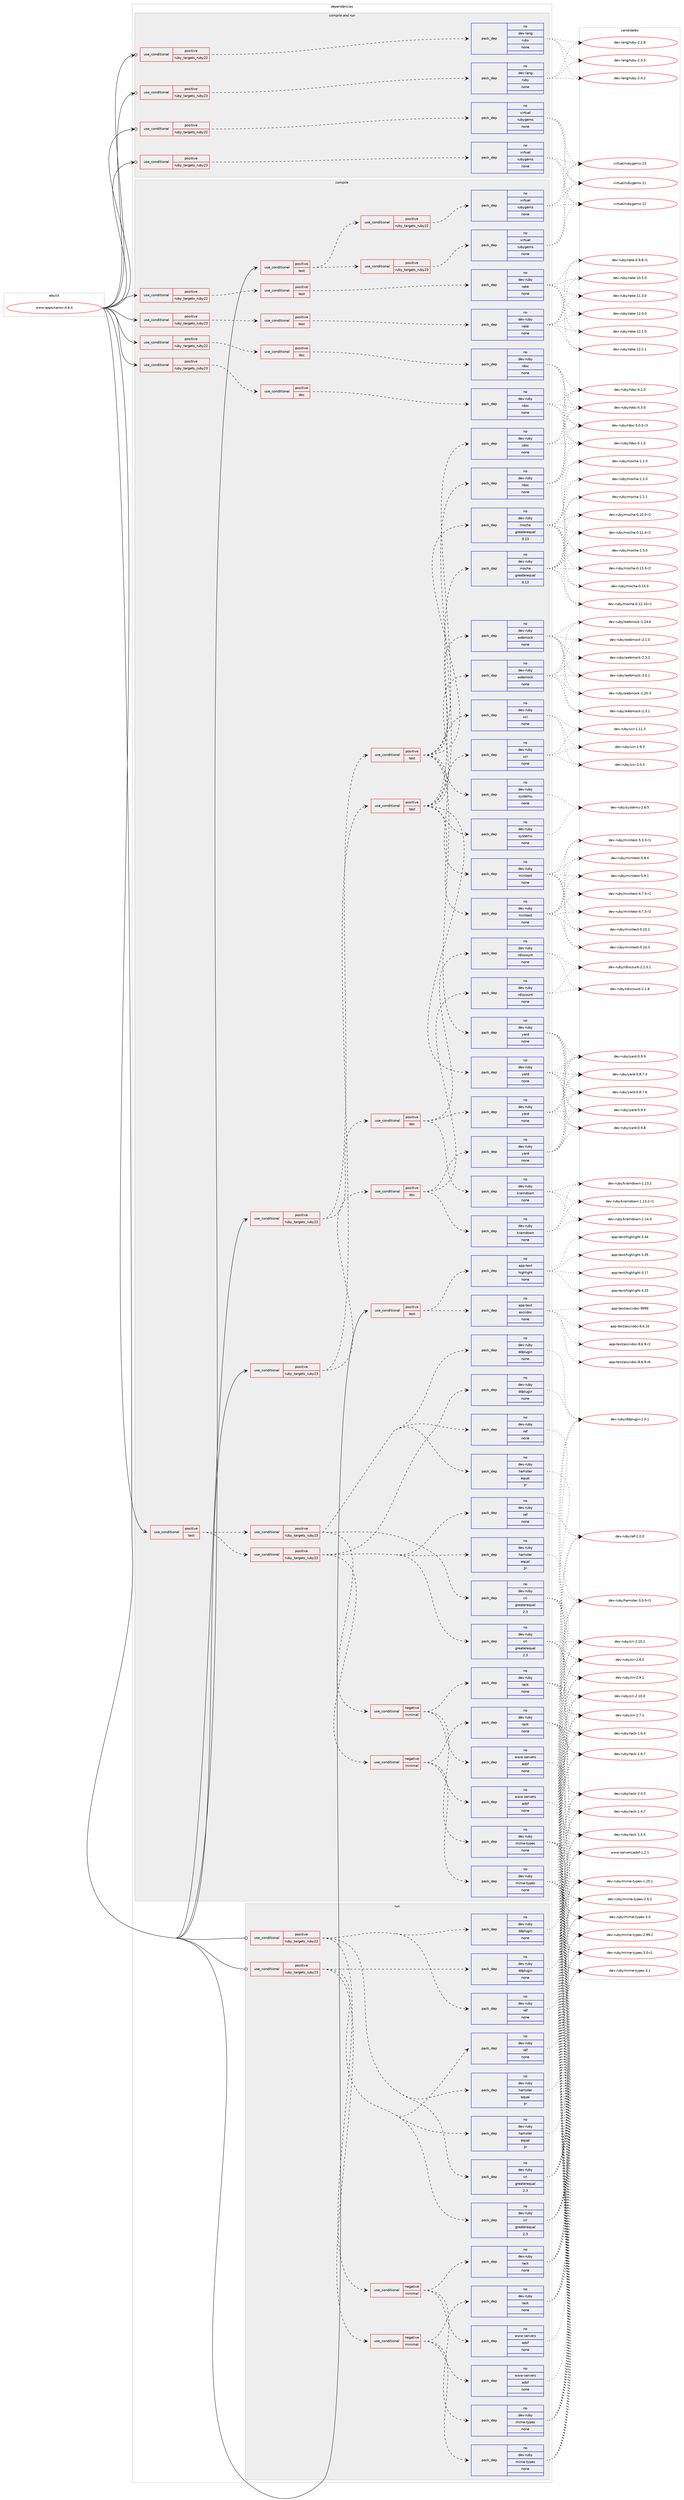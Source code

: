 digraph prolog {

# *************
# Graph options
# *************

newrank=true;
concentrate=true;
compound=true;
graph [rankdir=LR,fontname=Helvetica,fontsize=10,ranksep=1.5];#, ranksep=2.5, nodesep=0.2];
edge  [arrowhead=vee];
node  [fontname=Helvetica,fontsize=10];

# **********
# The ebuild
# **********

subgraph cluster_leftcol {
color=gray;
rank=same;
label=<<i>ebuild</i>>;
id [label="www-apps/nanoc-4.6.4", color=red, width=4, href="../www-apps/nanoc-4.6.4.svg"];
}

# ****************
# The dependencies
# ****************

subgraph cluster_midcol {
color=gray;
label=<<i>dependencies</i>>;
subgraph cluster_compile {
fillcolor="#eeeeee";
style=filled;
label=<<i>compile</i>>;
subgraph cond119468 {
dependency501367 [label=<<TABLE BORDER="0" CELLBORDER="1" CELLSPACING="0" CELLPADDING="4"><TR><TD ROWSPAN="3" CELLPADDING="10">use_conditional</TD></TR><TR><TD>positive</TD></TR><TR><TD>ruby_targets_ruby22</TD></TR></TABLE>>, shape=none, color=red];
subgraph cond119469 {
dependency501368 [label=<<TABLE BORDER="0" CELLBORDER="1" CELLSPACING="0" CELLPADDING="4"><TR><TD ROWSPAN="3" CELLPADDING="10">use_conditional</TD></TR><TR><TD>positive</TD></TR><TR><TD>doc</TD></TR></TABLE>>, shape=none, color=red];
subgraph pack372725 {
dependency501369 [label=<<TABLE BORDER="0" CELLBORDER="1" CELLSPACING="0" CELLPADDING="4" WIDTH="220"><TR><TD ROWSPAN="6" CELLPADDING="30">pack_dep</TD></TR><TR><TD WIDTH="110">no</TD></TR><TR><TD>dev-ruby</TD></TR><TR><TD>rdoc</TD></TR><TR><TD>none</TD></TR><TR><TD></TD></TR></TABLE>>, shape=none, color=blue];
}
dependency501368:e -> dependency501369:w [weight=20,style="dashed",arrowhead="vee"];
}
dependency501367:e -> dependency501368:w [weight=20,style="dashed",arrowhead="vee"];
}
id:e -> dependency501367:w [weight=20,style="solid",arrowhead="vee"];
subgraph cond119470 {
dependency501370 [label=<<TABLE BORDER="0" CELLBORDER="1" CELLSPACING="0" CELLPADDING="4"><TR><TD ROWSPAN="3" CELLPADDING="10">use_conditional</TD></TR><TR><TD>positive</TD></TR><TR><TD>ruby_targets_ruby22</TD></TR></TABLE>>, shape=none, color=red];
subgraph cond119471 {
dependency501371 [label=<<TABLE BORDER="0" CELLBORDER="1" CELLSPACING="0" CELLPADDING="4"><TR><TD ROWSPAN="3" CELLPADDING="10">use_conditional</TD></TR><TR><TD>positive</TD></TR><TR><TD>test</TD></TR></TABLE>>, shape=none, color=red];
subgraph pack372726 {
dependency501372 [label=<<TABLE BORDER="0" CELLBORDER="1" CELLSPACING="0" CELLPADDING="4" WIDTH="220"><TR><TD ROWSPAN="6" CELLPADDING="30">pack_dep</TD></TR><TR><TD WIDTH="110">no</TD></TR><TR><TD>dev-ruby</TD></TR><TR><TD>mocha</TD></TR><TR><TD>greaterequal</TD></TR><TR><TD>0.13</TD></TR></TABLE>>, shape=none, color=blue];
}
dependency501371:e -> dependency501372:w [weight=20,style="dashed",arrowhead="vee"];
subgraph pack372727 {
dependency501373 [label=<<TABLE BORDER="0" CELLBORDER="1" CELLSPACING="0" CELLPADDING="4" WIDTH="220"><TR><TD ROWSPAN="6" CELLPADDING="30">pack_dep</TD></TR><TR><TD WIDTH="110">no</TD></TR><TR><TD>dev-ruby</TD></TR><TR><TD>minitest</TD></TR><TR><TD>none</TD></TR><TR><TD></TD></TR></TABLE>>, shape=none, color=blue];
}
dependency501371:e -> dependency501373:w [weight=20,style="dashed",arrowhead="vee"];
subgraph pack372728 {
dependency501374 [label=<<TABLE BORDER="0" CELLBORDER="1" CELLSPACING="0" CELLPADDING="4" WIDTH="220"><TR><TD ROWSPAN="6" CELLPADDING="30">pack_dep</TD></TR><TR><TD WIDTH="110">no</TD></TR><TR><TD>dev-ruby</TD></TR><TR><TD>rdoc</TD></TR><TR><TD>none</TD></TR><TR><TD></TD></TR></TABLE>>, shape=none, color=blue];
}
dependency501371:e -> dependency501374:w [weight=20,style="dashed",arrowhead="vee"];
subgraph pack372729 {
dependency501375 [label=<<TABLE BORDER="0" CELLBORDER="1" CELLSPACING="0" CELLPADDING="4" WIDTH="220"><TR><TD ROWSPAN="6" CELLPADDING="30">pack_dep</TD></TR><TR><TD WIDTH="110">no</TD></TR><TR><TD>dev-ruby</TD></TR><TR><TD>systemu</TD></TR><TR><TD>none</TD></TR><TR><TD></TD></TR></TABLE>>, shape=none, color=blue];
}
dependency501371:e -> dependency501375:w [weight=20,style="dashed",arrowhead="vee"];
subgraph pack372730 {
dependency501376 [label=<<TABLE BORDER="0" CELLBORDER="1" CELLSPACING="0" CELLPADDING="4" WIDTH="220"><TR><TD ROWSPAN="6" CELLPADDING="30">pack_dep</TD></TR><TR><TD WIDTH="110">no</TD></TR><TR><TD>dev-ruby</TD></TR><TR><TD>vcr</TD></TR><TR><TD>none</TD></TR><TR><TD></TD></TR></TABLE>>, shape=none, color=blue];
}
dependency501371:e -> dependency501376:w [weight=20,style="dashed",arrowhead="vee"];
subgraph pack372731 {
dependency501377 [label=<<TABLE BORDER="0" CELLBORDER="1" CELLSPACING="0" CELLPADDING="4" WIDTH="220"><TR><TD ROWSPAN="6" CELLPADDING="30">pack_dep</TD></TR><TR><TD WIDTH="110">no</TD></TR><TR><TD>dev-ruby</TD></TR><TR><TD>webmock</TD></TR><TR><TD>none</TD></TR><TR><TD></TD></TR></TABLE>>, shape=none, color=blue];
}
dependency501371:e -> dependency501377:w [weight=20,style="dashed",arrowhead="vee"];
subgraph pack372732 {
dependency501378 [label=<<TABLE BORDER="0" CELLBORDER="1" CELLSPACING="0" CELLPADDING="4" WIDTH="220"><TR><TD ROWSPAN="6" CELLPADDING="30">pack_dep</TD></TR><TR><TD WIDTH="110">no</TD></TR><TR><TD>dev-ruby</TD></TR><TR><TD>yard</TD></TR><TR><TD>none</TD></TR><TR><TD></TD></TR></TABLE>>, shape=none, color=blue];
}
dependency501371:e -> dependency501378:w [weight=20,style="dashed",arrowhead="vee"];
}
dependency501370:e -> dependency501371:w [weight=20,style="dashed",arrowhead="vee"];
subgraph cond119472 {
dependency501379 [label=<<TABLE BORDER="0" CELLBORDER="1" CELLSPACING="0" CELLPADDING="4"><TR><TD ROWSPAN="3" CELLPADDING="10">use_conditional</TD></TR><TR><TD>positive</TD></TR><TR><TD>doc</TD></TR></TABLE>>, shape=none, color=red];
subgraph pack372733 {
dependency501380 [label=<<TABLE BORDER="0" CELLBORDER="1" CELLSPACING="0" CELLPADDING="4" WIDTH="220"><TR><TD ROWSPAN="6" CELLPADDING="30">pack_dep</TD></TR><TR><TD WIDTH="110">no</TD></TR><TR><TD>dev-ruby</TD></TR><TR><TD>kramdown</TD></TR><TR><TD>none</TD></TR><TR><TD></TD></TR></TABLE>>, shape=none, color=blue];
}
dependency501379:e -> dependency501380:w [weight=20,style="dashed",arrowhead="vee"];
subgraph pack372734 {
dependency501381 [label=<<TABLE BORDER="0" CELLBORDER="1" CELLSPACING="0" CELLPADDING="4" WIDTH="220"><TR><TD ROWSPAN="6" CELLPADDING="30">pack_dep</TD></TR><TR><TD WIDTH="110">no</TD></TR><TR><TD>dev-ruby</TD></TR><TR><TD>rdiscount</TD></TR><TR><TD>none</TD></TR><TR><TD></TD></TR></TABLE>>, shape=none, color=blue];
}
dependency501379:e -> dependency501381:w [weight=20,style="dashed",arrowhead="vee"];
subgraph pack372735 {
dependency501382 [label=<<TABLE BORDER="0" CELLBORDER="1" CELLSPACING="0" CELLPADDING="4" WIDTH="220"><TR><TD ROWSPAN="6" CELLPADDING="30">pack_dep</TD></TR><TR><TD WIDTH="110">no</TD></TR><TR><TD>dev-ruby</TD></TR><TR><TD>yard</TD></TR><TR><TD>none</TD></TR><TR><TD></TD></TR></TABLE>>, shape=none, color=blue];
}
dependency501379:e -> dependency501382:w [weight=20,style="dashed",arrowhead="vee"];
}
dependency501370:e -> dependency501379:w [weight=20,style="dashed",arrowhead="vee"];
}
id:e -> dependency501370:w [weight=20,style="solid",arrowhead="vee"];
subgraph cond119473 {
dependency501383 [label=<<TABLE BORDER="0" CELLBORDER="1" CELLSPACING="0" CELLPADDING="4"><TR><TD ROWSPAN="3" CELLPADDING="10">use_conditional</TD></TR><TR><TD>positive</TD></TR><TR><TD>ruby_targets_ruby22</TD></TR></TABLE>>, shape=none, color=red];
subgraph cond119474 {
dependency501384 [label=<<TABLE BORDER="0" CELLBORDER="1" CELLSPACING="0" CELLPADDING="4"><TR><TD ROWSPAN="3" CELLPADDING="10">use_conditional</TD></TR><TR><TD>positive</TD></TR><TR><TD>test</TD></TR></TABLE>>, shape=none, color=red];
subgraph pack372736 {
dependency501385 [label=<<TABLE BORDER="0" CELLBORDER="1" CELLSPACING="0" CELLPADDING="4" WIDTH="220"><TR><TD ROWSPAN="6" CELLPADDING="30">pack_dep</TD></TR><TR><TD WIDTH="110">no</TD></TR><TR><TD>dev-ruby</TD></TR><TR><TD>rake</TD></TR><TR><TD>none</TD></TR><TR><TD></TD></TR></TABLE>>, shape=none, color=blue];
}
dependency501384:e -> dependency501385:w [weight=20,style="dashed",arrowhead="vee"];
}
dependency501383:e -> dependency501384:w [weight=20,style="dashed",arrowhead="vee"];
}
id:e -> dependency501383:w [weight=20,style="solid",arrowhead="vee"];
subgraph cond119475 {
dependency501386 [label=<<TABLE BORDER="0" CELLBORDER="1" CELLSPACING="0" CELLPADDING="4"><TR><TD ROWSPAN="3" CELLPADDING="10">use_conditional</TD></TR><TR><TD>positive</TD></TR><TR><TD>ruby_targets_ruby23</TD></TR></TABLE>>, shape=none, color=red];
subgraph cond119476 {
dependency501387 [label=<<TABLE BORDER="0" CELLBORDER="1" CELLSPACING="0" CELLPADDING="4"><TR><TD ROWSPAN="3" CELLPADDING="10">use_conditional</TD></TR><TR><TD>positive</TD></TR><TR><TD>doc</TD></TR></TABLE>>, shape=none, color=red];
subgraph pack372737 {
dependency501388 [label=<<TABLE BORDER="0" CELLBORDER="1" CELLSPACING="0" CELLPADDING="4" WIDTH="220"><TR><TD ROWSPAN="6" CELLPADDING="30">pack_dep</TD></TR><TR><TD WIDTH="110">no</TD></TR><TR><TD>dev-ruby</TD></TR><TR><TD>rdoc</TD></TR><TR><TD>none</TD></TR><TR><TD></TD></TR></TABLE>>, shape=none, color=blue];
}
dependency501387:e -> dependency501388:w [weight=20,style="dashed",arrowhead="vee"];
}
dependency501386:e -> dependency501387:w [weight=20,style="dashed",arrowhead="vee"];
}
id:e -> dependency501386:w [weight=20,style="solid",arrowhead="vee"];
subgraph cond119477 {
dependency501389 [label=<<TABLE BORDER="0" CELLBORDER="1" CELLSPACING="0" CELLPADDING="4"><TR><TD ROWSPAN="3" CELLPADDING="10">use_conditional</TD></TR><TR><TD>positive</TD></TR><TR><TD>ruby_targets_ruby23</TD></TR></TABLE>>, shape=none, color=red];
subgraph cond119478 {
dependency501390 [label=<<TABLE BORDER="0" CELLBORDER="1" CELLSPACING="0" CELLPADDING="4"><TR><TD ROWSPAN="3" CELLPADDING="10">use_conditional</TD></TR><TR><TD>positive</TD></TR><TR><TD>test</TD></TR></TABLE>>, shape=none, color=red];
subgraph pack372738 {
dependency501391 [label=<<TABLE BORDER="0" CELLBORDER="1" CELLSPACING="0" CELLPADDING="4" WIDTH="220"><TR><TD ROWSPAN="6" CELLPADDING="30">pack_dep</TD></TR><TR><TD WIDTH="110">no</TD></TR><TR><TD>dev-ruby</TD></TR><TR><TD>mocha</TD></TR><TR><TD>greaterequal</TD></TR><TR><TD>0.13</TD></TR></TABLE>>, shape=none, color=blue];
}
dependency501390:e -> dependency501391:w [weight=20,style="dashed",arrowhead="vee"];
subgraph pack372739 {
dependency501392 [label=<<TABLE BORDER="0" CELLBORDER="1" CELLSPACING="0" CELLPADDING="4" WIDTH="220"><TR><TD ROWSPAN="6" CELLPADDING="30">pack_dep</TD></TR><TR><TD WIDTH="110">no</TD></TR><TR><TD>dev-ruby</TD></TR><TR><TD>minitest</TD></TR><TR><TD>none</TD></TR><TR><TD></TD></TR></TABLE>>, shape=none, color=blue];
}
dependency501390:e -> dependency501392:w [weight=20,style="dashed",arrowhead="vee"];
subgraph pack372740 {
dependency501393 [label=<<TABLE BORDER="0" CELLBORDER="1" CELLSPACING="0" CELLPADDING="4" WIDTH="220"><TR><TD ROWSPAN="6" CELLPADDING="30">pack_dep</TD></TR><TR><TD WIDTH="110">no</TD></TR><TR><TD>dev-ruby</TD></TR><TR><TD>rdoc</TD></TR><TR><TD>none</TD></TR><TR><TD></TD></TR></TABLE>>, shape=none, color=blue];
}
dependency501390:e -> dependency501393:w [weight=20,style="dashed",arrowhead="vee"];
subgraph pack372741 {
dependency501394 [label=<<TABLE BORDER="0" CELLBORDER="1" CELLSPACING="0" CELLPADDING="4" WIDTH="220"><TR><TD ROWSPAN="6" CELLPADDING="30">pack_dep</TD></TR><TR><TD WIDTH="110">no</TD></TR><TR><TD>dev-ruby</TD></TR><TR><TD>systemu</TD></TR><TR><TD>none</TD></TR><TR><TD></TD></TR></TABLE>>, shape=none, color=blue];
}
dependency501390:e -> dependency501394:w [weight=20,style="dashed",arrowhead="vee"];
subgraph pack372742 {
dependency501395 [label=<<TABLE BORDER="0" CELLBORDER="1" CELLSPACING="0" CELLPADDING="4" WIDTH="220"><TR><TD ROWSPAN="6" CELLPADDING="30">pack_dep</TD></TR><TR><TD WIDTH="110">no</TD></TR><TR><TD>dev-ruby</TD></TR><TR><TD>vcr</TD></TR><TR><TD>none</TD></TR><TR><TD></TD></TR></TABLE>>, shape=none, color=blue];
}
dependency501390:e -> dependency501395:w [weight=20,style="dashed",arrowhead="vee"];
subgraph pack372743 {
dependency501396 [label=<<TABLE BORDER="0" CELLBORDER="1" CELLSPACING="0" CELLPADDING="4" WIDTH="220"><TR><TD ROWSPAN="6" CELLPADDING="30">pack_dep</TD></TR><TR><TD WIDTH="110">no</TD></TR><TR><TD>dev-ruby</TD></TR><TR><TD>webmock</TD></TR><TR><TD>none</TD></TR><TR><TD></TD></TR></TABLE>>, shape=none, color=blue];
}
dependency501390:e -> dependency501396:w [weight=20,style="dashed",arrowhead="vee"];
subgraph pack372744 {
dependency501397 [label=<<TABLE BORDER="0" CELLBORDER="1" CELLSPACING="0" CELLPADDING="4" WIDTH="220"><TR><TD ROWSPAN="6" CELLPADDING="30">pack_dep</TD></TR><TR><TD WIDTH="110">no</TD></TR><TR><TD>dev-ruby</TD></TR><TR><TD>yard</TD></TR><TR><TD>none</TD></TR><TR><TD></TD></TR></TABLE>>, shape=none, color=blue];
}
dependency501390:e -> dependency501397:w [weight=20,style="dashed",arrowhead="vee"];
}
dependency501389:e -> dependency501390:w [weight=20,style="dashed",arrowhead="vee"];
subgraph cond119479 {
dependency501398 [label=<<TABLE BORDER="0" CELLBORDER="1" CELLSPACING="0" CELLPADDING="4"><TR><TD ROWSPAN="3" CELLPADDING="10">use_conditional</TD></TR><TR><TD>positive</TD></TR><TR><TD>doc</TD></TR></TABLE>>, shape=none, color=red];
subgraph pack372745 {
dependency501399 [label=<<TABLE BORDER="0" CELLBORDER="1" CELLSPACING="0" CELLPADDING="4" WIDTH="220"><TR><TD ROWSPAN="6" CELLPADDING="30">pack_dep</TD></TR><TR><TD WIDTH="110">no</TD></TR><TR><TD>dev-ruby</TD></TR><TR><TD>kramdown</TD></TR><TR><TD>none</TD></TR><TR><TD></TD></TR></TABLE>>, shape=none, color=blue];
}
dependency501398:e -> dependency501399:w [weight=20,style="dashed",arrowhead="vee"];
subgraph pack372746 {
dependency501400 [label=<<TABLE BORDER="0" CELLBORDER="1" CELLSPACING="0" CELLPADDING="4" WIDTH="220"><TR><TD ROWSPAN="6" CELLPADDING="30">pack_dep</TD></TR><TR><TD WIDTH="110">no</TD></TR><TR><TD>dev-ruby</TD></TR><TR><TD>rdiscount</TD></TR><TR><TD>none</TD></TR><TR><TD></TD></TR></TABLE>>, shape=none, color=blue];
}
dependency501398:e -> dependency501400:w [weight=20,style="dashed",arrowhead="vee"];
subgraph pack372747 {
dependency501401 [label=<<TABLE BORDER="0" CELLBORDER="1" CELLSPACING="0" CELLPADDING="4" WIDTH="220"><TR><TD ROWSPAN="6" CELLPADDING="30">pack_dep</TD></TR><TR><TD WIDTH="110">no</TD></TR><TR><TD>dev-ruby</TD></TR><TR><TD>yard</TD></TR><TR><TD>none</TD></TR><TR><TD></TD></TR></TABLE>>, shape=none, color=blue];
}
dependency501398:e -> dependency501401:w [weight=20,style="dashed",arrowhead="vee"];
}
dependency501389:e -> dependency501398:w [weight=20,style="dashed",arrowhead="vee"];
}
id:e -> dependency501389:w [weight=20,style="solid",arrowhead="vee"];
subgraph cond119480 {
dependency501402 [label=<<TABLE BORDER="0" CELLBORDER="1" CELLSPACING="0" CELLPADDING="4"><TR><TD ROWSPAN="3" CELLPADDING="10">use_conditional</TD></TR><TR><TD>positive</TD></TR><TR><TD>ruby_targets_ruby23</TD></TR></TABLE>>, shape=none, color=red];
subgraph cond119481 {
dependency501403 [label=<<TABLE BORDER="0" CELLBORDER="1" CELLSPACING="0" CELLPADDING="4"><TR><TD ROWSPAN="3" CELLPADDING="10">use_conditional</TD></TR><TR><TD>positive</TD></TR><TR><TD>test</TD></TR></TABLE>>, shape=none, color=red];
subgraph pack372748 {
dependency501404 [label=<<TABLE BORDER="0" CELLBORDER="1" CELLSPACING="0" CELLPADDING="4" WIDTH="220"><TR><TD ROWSPAN="6" CELLPADDING="30">pack_dep</TD></TR><TR><TD WIDTH="110">no</TD></TR><TR><TD>dev-ruby</TD></TR><TR><TD>rake</TD></TR><TR><TD>none</TD></TR><TR><TD></TD></TR></TABLE>>, shape=none, color=blue];
}
dependency501403:e -> dependency501404:w [weight=20,style="dashed",arrowhead="vee"];
}
dependency501402:e -> dependency501403:w [weight=20,style="dashed",arrowhead="vee"];
}
id:e -> dependency501402:w [weight=20,style="solid",arrowhead="vee"];
subgraph cond119482 {
dependency501405 [label=<<TABLE BORDER="0" CELLBORDER="1" CELLSPACING="0" CELLPADDING="4"><TR><TD ROWSPAN="3" CELLPADDING="10">use_conditional</TD></TR><TR><TD>positive</TD></TR><TR><TD>test</TD></TR></TABLE>>, shape=none, color=red];
subgraph cond119483 {
dependency501406 [label=<<TABLE BORDER="0" CELLBORDER="1" CELLSPACING="0" CELLPADDING="4"><TR><TD ROWSPAN="3" CELLPADDING="10">use_conditional</TD></TR><TR><TD>positive</TD></TR><TR><TD>ruby_targets_ruby22</TD></TR></TABLE>>, shape=none, color=red];
subgraph cond119484 {
dependency501407 [label=<<TABLE BORDER="0" CELLBORDER="1" CELLSPACING="0" CELLPADDING="4"><TR><TD ROWSPAN="3" CELLPADDING="10">use_conditional</TD></TR><TR><TD>negative</TD></TR><TR><TD>minimal</TD></TR></TABLE>>, shape=none, color=red];
subgraph pack372749 {
dependency501408 [label=<<TABLE BORDER="0" CELLBORDER="1" CELLSPACING="0" CELLPADDING="4" WIDTH="220"><TR><TD ROWSPAN="6" CELLPADDING="30">pack_dep</TD></TR><TR><TD WIDTH="110">no</TD></TR><TR><TD>dev-ruby</TD></TR><TR><TD>mime-types</TD></TR><TR><TD>none</TD></TR><TR><TD></TD></TR></TABLE>>, shape=none, color=blue];
}
dependency501407:e -> dependency501408:w [weight=20,style="dashed",arrowhead="vee"];
subgraph pack372750 {
dependency501409 [label=<<TABLE BORDER="0" CELLBORDER="1" CELLSPACING="0" CELLPADDING="4" WIDTH="220"><TR><TD ROWSPAN="6" CELLPADDING="30">pack_dep</TD></TR><TR><TD WIDTH="110">no</TD></TR><TR><TD>dev-ruby</TD></TR><TR><TD>rack</TD></TR><TR><TD>none</TD></TR><TR><TD></TD></TR></TABLE>>, shape=none, color=blue];
}
dependency501407:e -> dependency501409:w [weight=20,style="dashed",arrowhead="vee"];
subgraph pack372751 {
dependency501410 [label=<<TABLE BORDER="0" CELLBORDER="1" CELLSPACING="0" CELLPADDING="4" WIDTH="220"><TR><TD ROWSPAN="6" CELLPADDING="30">pack_dep</TD></TR><TR><TD WIDTH="110">no</TD></TR><TR><TD>www-servers</TD></TR><TR><TD>adsf</TD></TR><TR><TD>none</TD></TR><TR><TD></TD></TR></TABLE>>, shape=none, color=blue];
}
dependency501407:e -> dependency501410:w [weight=20,style="dashed",arrowhead="vee"];
}
dependency501406:e -> dependency501407:w [weight=20,style="dashed",arrowhead="vee"];
subgraph pack372752 {
dependency501411 [label=<<TABLE BORDER="0" CELLBORDER="1" CELLSPACING="0" CELLPADDING="4" WIDTH="220"><TR><TD ROWSPAN="6" CELLPADDING="30">pack_dep</TD></TR><TR><TD WIDTH="110">no</TD></TR><TR><TD>dev-ruby</TD></TR><TR><TD>cri</TD></TR><TR><TD>greaterequal</TD></TR><TR><TD>2.3</TD></TR></TABLE>>, shape=none, color=blue];
}
dependency501406:e -> dependency501411:w [weight=20,style="dashed",arrowhead="vee"];
subgraph pack372753 {
dependency501412 [label=<<TABLE BORDER="0" CELLBORDER="1" CELLSPACING="0" CELLPADDING="4" WIDTH="220"><TR><TD ROWSPAN="6" CELLPADDING="30">pack_dep</TD></TR><TR><TD WIDTH="110">no</TD></TR><TR><TD>dev-ruby</TD></TR><TR><TD>ddplugin</TD></TR><TR><TD>none</TD></TR><TR><TD></TD></TR></TABLE>>, shape=none, color=blue];
}
dependency501406:e -> dependency501412:w [weight=20,style="dashed",arrowhead="vee"];
subgraph pack372754 {
dependency501413 [label=<<TABLE BORDER="0" CELLBORDER="1" CELLSPACING="0" CELLPADDING="4" WIDTH="220"><TR><TD ROWSPAN="6" CELLPADDING="30">pack_dep</TD></TR><TR><TD WIDTH="110">no</TD></TR><TR><TD>dev-ruby</TD></TR><TR><TD>hamster</TD></TR><TR><TD>equal</TD></TR><TR><TD>3*</TD></TR></TABLE>>, shape=none, color=blue];
}
dependency501406:e -> dependency501413:w [weight=20,style="dashed",arrowhead="vee"];
subgraph pack372755 {
dependency501414 [label=<<TABLE BORDER="0" CELLBORDER="1" CELLSPACING="0" CELLPADDING="4" WIDTH="220"><TR><TD ROWSPAN="6" CELLPADDING="30">pack_dep</TD></TR><TR><TD WIDTH="110">no</TD></TR><TR><TD>dev-ruby</TD></TR><TR><TD>ref</TD></TR><TR><TD>none</TD></TR><TR><TD></TD></TR></TABLE>>, shape=none, color=blue];
}
dependency501406:e -> dependency501414:w [weight=20,style="dashed",arrowhead="vee"];
}
dependency501405:e -> dependency501406:w [weight=20,style="dashed",arrowhead="vee"];
subgraph cond119485 {
dependency501415 [label=<<TABLE BORDER="0" CELLBORDER="1" CELLSPACING="0" CELLPADDING="4"><TR><TD ROWSPAN="3" CELLPADDING="10">use_conditional</TD></TR><TR><TD>positive</TD></TR><TR><TD>ruby_targets_ruby23</TD></TR></TABLE>>, shape=none, color=red];
subgraph cond119486 {
dependency501416 [label=<<TABLE BORDER="0" CELLBORDER="1" CELLSPACING="0" CELLPADDING="4"><TR><TD ROWSPAN="3" CELLPADDING="10">use_conditional</TD></TR><TR><TD>negative</TD></TR><TR><TD>minimal</TD></TR></TABLE>>, shape=none, color=red];
subgraph pack372756 {
dependency501417 [label=<<TABLE BORDER="0" CELLBORDER="1" CELLSPACING="0" CELLPADDING="4" WIDTH="220"><TR><TD ROWSPAN="6" CELLPADDING="30">pack_dep</TD></TR><TR><TD WIDTH="110">no</TD></TR><TR><TD>dev-ruby</TD></TR><TR><TD>mime-types</TD></TR><TR><TD>none</TD></TR><TR><TD></TD></TR></TABLE>>, shape=none, color=blue];
}
dependency501416:e -> dependency501417:w [weight=20,style="dashed",arrowhead="vee"];
subgraph pack372757 {
dependency501418 [label=<<TABLE BORDER="0" CELLBORDER="1" CELLSPACING="0" CELLPADDING="4" WIDTH="220"><TR><TD ROWSPAN="6" CELLPADDING="30">pack_dep</TD></TR><TR><TD WIDTH="110">no</TD></TR><TR><TD>dev-ruby</TD></TR><TR><TD>rack</TD></TR><TR><TD>none</TD></TR><TR><TD></TD></TR></TABLE>>, shape=none, color=blue];
}
dependency501416:e -> dependency501418:w [weight=20,style="dashed",arrowhead="vee"];
subgraph pack372758 {
dependency501419 [label=<<TABLE BORDER="0" CELLBORDER="1" CELLSPACING="0" CELLPADDING="4" WIDTH="220"><TR><TD ROWSPAN="6" CELLPADDING="30">pack_dep</TD></TR><TR><TD WIDTH="110">no</TD></TR><TR><TD>www-servers</TD></TR><TR><TD>adsf</TD></TR><TR><TD>none</TD></TR><TR><TD></TD></TR></TABLE>>, shape=none, color=blue];
}
dependency501416:e -> dependency501419:w [weight=20,style="dashed",arrowhead="vee"];
}
dependency501415:e -> dependency501416:w [weight=20,style="dashed",arrowhead="vee"];
subgraph pack372759 {
dependency501420 [label=<<TABLE BORDER="0" CELLBORDER="1" CELLSPACING="0" CELLPADDING="4" WIDTH="220"><TR><TD ROWSPAN="6" CELLPADDING="30">pack_dep</TD></TR><TR><TD WIDTH="110">no</TD></TR><TR><TD>dev-ruby</TD></TR><TR><TD>cri</TD></TR><TR><TD>greaterequal</TD></TR><TR><TD>2.3</TD></TR></TABLE>>, shape=none, color=blue];
}
dependency501415:e -> dependency501420:w [weight=20,style="dashed",arrowhead="vee"];
subgraph pack372760 {
dependency501421 [label=<<TABLE BORDER="0" CELLBORDER="1" CELLSPACING="0" CELLPADDING="4" WIDTH="220"><TR><TD ROWSPAN="6" CELLPADDING="30">pack_dep</TD></TR><TR><TD WIDTH="110">no</TD></TR><TR><TD>dev-ruby</TD></TR><TR><TD>ddplugin</TD></TR><TR><TD>none</TD></TR><TR><TD></TD></TR></TABLE>>, shape=none, color=blue];
}
dependency501415:e -> dependency501421:w [weight=20,style="dashed",arrowhead="vee"];
subgraph pack372761 {
dependency501422 [label=<<TABLE BORDER="0" CELLBORDER="1" CELLSPACING="0" CELLPADDING="4" WIDTH="220"><TR><TD ROWSPAN="6" CELLPADDING="30">pack_dep</TD></TR><TR><TD WIDTH="110">no</TD></TR><TR><TD>dev-ruby</TD></TR><TR><TD>hamster</TD></TR><TR><TD>equal</TD></TR><TR><TD>3*</TD></TR></TABLE>>, shape=none, color=blue];
}
dependency501415:e -> dependency501422:w [weight=20,style="dashed",arrowhead="vee"];
subgraph pack372762 {
dependency501423 [label=<<TABLE BORDER="0" CELLBORDER="1" CELLSPACING="0" CELLPADDING="4" WIDTH="220"><TR><TD ROWSPAN="6" CELLPADDING="30">pack_dep</TD></TR><TR><TD WIDTH="110">no</TD></TR><TR><TD>dev-ruby</TD></TR><TR><TD>ref</TD></TR><TR><TD>none</TD></TR><TR><TD></TD></TR></TABLE>>, shape=none, color=blue];
}
dependency501415:e -> dependency501423:w [weight=20,style="dashed",arrowhead="vee"];
}
dependency501405:e -> dependency501415:w [weight=20,style="dashed",arrowhead="vee"];
}
id:e -> dependency501405:w [weight=20,style="solid",arrowhead="vee"];
subgraph cond119487 {
dependency501424 [label=<<TABLE BORDER="0" CELLBORDER="1" CELLSPACING="0" CELLPADDING="4"><TR><TD ROWSPAN="3" CELLPADDING="10">use_conditional</TD></TR><TR><TD>positive</TD></TR><TR><TD>test</TD></TR></TABLE>>, shape=none, color=red];
subgraph cond119488 {
dependency501425 [label=<<TABLE BORDER="0" CELLBORDER="1" CELLSPACING="0" CELLPADDING="4"><TR><TD ROWSPAN="3" CELLPADDING="10">use_conditional</TD></TR><TR><TD>positive</TD></TR><TR><TD>ruby_targets_ruby22</TD></TR></TABLE>>, shape=none, color=red];
subgraph pack372763 {
dependency501426 [label=<<TABLE BORDER="0" CELLBORDER="1" CELLSPACING="0" CELLPADDING="4" WIDTH="220"><TR><TD ROWSPAN="6" CELLPADDING="30">pack_dep</TD></TR><TR><TD WIDTH="110">no</TD></TR><TR><TD>virtual</TD></TR><TR><TD>rubygems</TD></TR><TR><TD>none</TD></TR><TR><TD></TD></TR></TABLE>>, shape=none, color=blue];
}
dependency501425:e -> dependency501426:w [weight=20,style="dashed",arrowhead="vee"];
}
dependency501424:e -> dependency501425:w [weight=20,style="dashed",arrowhead="vee"];
subgraph cond119489 {
dependency501427 [label=<<TABLE BORDER="0" CELLBORDER="1" CELLSPACING="0" CELLPADDING="4"><TR><TD ROWSPAN="3" CELLPADDING="10">use_conditional</TD></TR><TR><TD>positive</TD></TR><TR><TD>ruby_targets_ruby23</TD></TR></TABLE>>, shape=none, color=red];
subgraph pack372764 {
dependency501428 [label=<<TABLE BORDER="0" CELLBORDER="1" CELLSPACING="0" CELLPADDING="4" WIDTH="220"><TR><TD ROWSPAN="6" CELLPADDING="30">pack_dep</TD></TR><TR><TD WIDTH="110">no</TD></TR><TR><TD>virtual</TD></TR><TR><TD>rubygems</TD></TR><TR><TD>none</TD></TR><TR><TD></TD></TR></TABLE>>, shape=none, color=blue];
}
dependency501427:e -> dependency501428:w [weight=20,style="dashed",arrowhead="vee"];
}
dependency501424:e -> dependency501427:w [weight=20,style="dashed",arrowhead="vee"];
}
id:e -> dependency501424:w [weight=20,style="solid",arrowhead="vee"];
subgraph cond119490 {
dependency501429 [label=<<TABLE BORDER="0" CELLBORDER="1" CELLSPACING="0" CELLPADDING="4"><TR><TD ROWSPAN="3" CELLPADDING="10">use_conditional</TD></TR><TR><TD>positive</TD></TR><TR><TD>test</TD></TR></TABLE>>, shape=none, color=red];
subgraph pack372765 {
dependency501430 [label=<<TABLE BORDER="0" CELLBORDER="1" CELLSPACING="0" CELLPADDING="4" WIDTH="220"><TR><TD ROWSPAN="6" CELLPADDING="30">pack_dep</TD></TR><TR><TD WIDTH="110">no</TD></TR><TR><TD>app-text</TD></TR><TR><TD>asciidoc</TD></TR><TR><TD>none</TD></TR><TR><TD></TD></TR></TABLE>>, shape=none, color=blue];
}
dependency501429:e -> dependency501430:w [weight=20,style="dashed",arrowhead="vee"];
subgraph pack372766 {
dependency501431 [label=<<TABLE BORDER="0" CELLBORDER="1" CELLSPACING="0" CELLPADDING="4" WIDTH="220"><TR><TD ROWSPAN="6" CELLPADDING="30">pack_dep</TD></TR><TR><TD WIDTH="110">no</TD></TR><TR><TD>app-text</TD></TR><TR><TD>highlight</TD></TR><TR><TD>none</TD></TR><TR><TD></TD></TR></TABLE>>, shape=none, color=blue];
}
dependency501429:e -> dependency501431:w [weight=20,style="dashed",arrowhead="vee"];
}
id:e -> dependency501429:w [weight=20,style="solid",arrowhead="vee"];
}
subgraph cluster_compileandrun {
fillcolor="#eeeeee";
style=filled;
label=<<i>compile and run</i>>;
subgraph cond119491 {
dependency501432 [label=<<TABLE BORDER="0" CELLBORDER="1" CELLSPACING="0" CELLPADDING="4"><TR><TD ROWSPAN="3" CELLPADDING="10">use_conditional</TD></TR><TR><TD>positive</TD></TR><TR><TD>ruby_targets_ruby22</TD></TR></TABLE>>, shape=none, color=red];
subgraph pack372767 {
dependency501433 [label=<<TABLE BORDER="0" CELLBORDER="1" CELLSPACING="0" CELLPADDING="4" WIDTH="220"><TR><TD ROWSPAN="6" CELLPADDING="30">pack_dep</TD></TR><TR><TD WIDTH="110">no</TD></TR><TR><TD>dev-lang</TD></TR><TR><TD>ruby</TD></TR><TR><TD>none</TD></TR><TR><TD></TD></TR></TABLE>>, shape=none, color=blue];
}
dependency501432:e -> dependency501433:w [weight=20,style="dashed",arrowhead="vee"];
}
id:e -> dependency501432:w [weight=20,style="solid",arrowhead="odotvee"];
subgraph cond119492 {
dependency501434 [label=<<TABLE BORDER="0" CELLBORDER="1" CELLSPACING="0" CELLPADDING="4"><TR><TD ROWSPAN="3" CELLPADDING="10">use_conditional</TD></TR><TR><TD>positive</TD></TR><TR><TD>ruby_targets_ruby22</TD></TR></TABLE>>, shape=none, color=red];
subgraph pack372768 {
dependency501435 [label=<<TABLE BORDER="0" CELLBORDER="1" CELLSPACING="0" CELLPADDING="4" WIDTH="220"><TR><TD ROWSPAN="6" CELLPADDING="30">pack_dep</TD></TR><TR><TD WIDTH="110">no</TD></TR><TR><TD>virtual</TD></TR><TR><TD>rubygems</TD></TR><TR><TD>none</TD></TR><TR><TD></TD></TR></TABLE>>, shape=none, color=blue];
}
dependency501434:e -> dependency501435:w [weight=20,style="dashed",arrowhead="vee"];
}
id:e -> dependency501434:w [weight=20,style="solid",arrowhead="odotvee"];
subgraph cond119493 {
dependency501436 [label=<<TABLE BORDER="0" CELLBORDER="1" CELLSPACING="0" CELLPADDING="4"><TR><TD ROWSPAN="3" CELLPADDING="10">use_conditional</TD></TR><TR><TD>positive</TD></TR><TR><TD>ruby_targets_ruby23</TD></TR></TABLE>>, shape=none, color=red];
subgraph pack372769 {
dependency501437 [label=<<TABLE BORDER="0" CELLBORDER="1" CELLSPACING="0" CELLPADDING="4" WIDTH="220"><TR><TD ROWSPAN="6" CELLPADDING="30">pack_dep</TD></TR><TR><TD WIDTH="110">no</TD></TR><TR><TD>dev-lang</TD></TR><TR><TD>ruby</TD></TR><TR><TD>none</TD></TR><TR><TD></TD></TR></TABLE>>, shape=none, color=blue];
}
dependency501436:e -> dependency501437:w [weight=20,style="dashed",arrowhead="vee"];
}
id:e -> dependency501436:w [weight=20,style="solid",arrowhead="odotvee"];
subgraph cond119494 {
dependency501438 [label=<<TABLE BORDER="0" CELLBORDER="1" CELLSPACING="0" CELLPADDING="4"><TR><TD ROWSPAN="3" CELLPADDING="10">use_conditional</TD></TR><TR><TD>positive</TD></TR><TR><TD>ruby_targets_ruby23</TD></TR></TABLE>>, shape=none, color=red];
subgraph pack372770 {
dependency501439 [label=<<TABLE BORDER="0" CELLBORDER="1" CELLSPACING="0" CELLPADDING="4" WIDTH="220"><TR><TD ROWSPAN="6" CELLPADDING="30">pack_dep</TD></TR><TR><TD WIDTH="110">no</TD></TR><TR><TD>virtual</TD></TR><TR><TD>rubygems</TD></TR><TR><TD>none</TD></TR><TR><TD></TD></TR></TABLE>>, shape=none, color=blue];
}
dependency501438:e -> dependency501439:w [weight=20,style="dashed",arrowhead="vee"];
}
id:e -> dependency501438:w [weight=20,style="solid",arrowhead="odotvee"];
}
subgraph cluster_run {
fillcolor="#eeeeee";
style=filled;
label=<<i>run</i>>;
subgraph cond119495 {
dependency501440 [label=<<TABLE BORDER="0" CELLBORDER="1" CELLSPACING="0" CELLPADDING="4"><TR><TD ROWSPAN="3" CELLPADDING="10">use_conditional</TD></TR><TR><TD>positive</TD></TR><TR><TD>ruby_targets_ruby22</TD></TR></TABLE>>, shape=none, color=red];
subgraph cond119496 {
dependency501441 [label=<<TABLE BORDER="0" CELLBORDER="1" CELLSPACING="0" CELLPADDING="4"><TR><TD ROWSPAN="3" CELLPADDING="10">use_conditional</TD></TR><TR><TD>negative</TD></TR><TR><TD>minimal</TD></TR></TABLE>>, shape=none, color=red];
subgraph pack372771 {
dependency501442 [label=<<TABLE BORDER="0" CELLBORDER="1" CELLSPACING="0" CELLPADDING="4" WIDTH="220"><TR><TD ROWSPAN="6" CELLPADDING="30">pack_dep</TD></TR><TR><TD WIDTH="110">no</TD></TR><TR><TD>dev-ruby</TD></TR><TR><TD>mime-types</TD></TR><TR><TD>none</TD></TR><TR><TD></TD></TR></TABLE>>, shape=none, color=blue];
}
dependency501441:e -> dependency501442:w [weight=20,style="dashed",arrowhead="vee"];
subgraph pack372772 {
dependency501443 [label=<<TABLE BORDER="0" CELLBORDER="1" CELLSPACING="0" CELLPADDING="4" WIDTH="220"><TR><TD ROWSPAN="6" CELLPADDING="30">pack_dep</TD></TR><TR><TD WIDTH="110">no</TD></TR><TR><TD>dev-ruby</TD></TR><TR><TD>rack</TD></TR><TR><TD>none</TD></TR><TR><TD></TD></TR></TABLE>>, shape=none, color=blue];
}
dependency501441:e -> dependency501443:w [weight=20,style="dashed",arrowhead="vee"];
subgraph pack372773 {
dependency501444 [label=<<TABLE BORDER="0" CELLBORDER="1" CELLSPACING="0" CELLPADDING="4" WIDTH="220"><TR><TD ROWSPAN="6" CELLPADDING="30">pack_dep</TD></TR><TR><TD WIDTH="110">no</TD></TR><TR><TD>www-servers</TD></TR><TR><TD>adsf</TD></TR><TR><TD>none</TD></TR><TR><TD></TD></TR></TABLE>>, shape=none, color=blue];
}
dependency501441:e -> dependency501444:w [weight=20,style="dashed",arrowhead="vee"];
}
dependency501440:e -> dependency501441:w [weight=20,style="dashed",arrowhead="vee"];
subgraph pack372774 {
dependency501445 [label=<<TABLE BORDER="0" CELLBORDER="1" CELLSPACING="0" CELLPADDING="4" WIDTH="220"><TR><TD ROWSPAN="6" CELLPADDING="30">pack_dep</TD></TR><TR><TD WIDTH="110">no</TD></TR><TR><TD>dev-ruby</TD></TR><TR><TD>cri</TD></TR><TR><TD>greaterequal</TD></TR><TR><TD>2.3</TD></TR></TABLE>>, shape=none, color=blue];
}
dependency501440:e -> dependency501445:w [weight=20,style="dashed",arrowhead="vee"];
subgraph pack372775 {
dependency501446 [label=<<TABLE BORDER="0" CELLBORDER="1" CELLSPACING="0" CELLPADDING="4" WIDTH="220"><TR><TD ROWSPAN="6" CELLPADDING="30">pack_dep</TD></TR><TR><TD WIDTH="110">no</TD></TR><TR><TD>dev-ruby</TD></TR><TR><TD>ddplugin</TD></TR><TR><TD>none</TD></TR><TR><TD></TD></TR></TABLE>>, shape=none, color=blue];
}
dependency501440:e -> dependency501446:w [weight=20,style="dashed",arrowhead="vee"];
subgraph pack372776 {
dependency501447 [label=<<TABLE BORDER="0" CELLBORDER="1" CELLSPACING="0" CELLPADDING="4" WIDTH="220"><TR><TD ROWSPAN="6" CELLPADDING="30">pack_dep</TD></TR><TR><TD WIDTH="110">no</TD></TR><TR><TD>dev-ruby</TD></TR><TR><TD>hamster</TD></TR><TR><TD>equal</TD></TR><TR><TD>3*</TD></TR></TABLE>>, shape=none, color=blue];
}
dependency501440:e -> dependency501447:w [weight=20,style="dashed",arrowhead="vee"];
subgraph pack372777 {
dependency501448 [label=<<TABLE BORDER="0" CELLBORDER="1" CELLSPACING="0" CELLPADDING="4" WIDTH="220"><TR><TD ROWSPAN="6" CELLPADDING="30">pack_dep</TD></TR><TR><TD WIDTH="110">no</TD></TR><TR><TD>dev-ruby</TD></TR><TR><TD>ref</TD></TR><TR><TD>none</TD></TR><TR><TD></TD></TR></TABLE>>, shape=none, color=blue];
}
dependency501440:e -> dependency501448:w [weight=20,style="dashed",arrowhead="vee"];
}
id:e -> dependency501440:w [weight=20,style="solid",arrowhead="odot"];
subgraph cond119497 {
dependency501449 [label=<<TABLE BORDER="0" CELLBORDER="1" CELLSPACING="0" CELLPADDING="4"><TR><TD ROWSPAN="3" CELLPADDING="10">use_conditional</TD></TR><TR><TD>positive</TD></TR><TR><TD>ruby_targets_ruby23</TD></TR></TABLE>>, shape=none, color=red];
subgraph cond119498 {
dependency501450 [label=<<TABLE BORDER="0" CELLBORDER="1" CELLSPACING="0" CELLPADDING="4"><TR><TD ROWSPAN="3" CELLPADDING="10">use_conditional</TD></TR><TR><TD>negative</TD></TR><TR><TD>minimal</TD></TR></TABLE>>, shape=none, color=red];
subgraph pack372778 {
dependency501451 [label=<<TABLE BORDER="0" CELLBORDER="1" CELLSPACING="0" CELLPADDING="4" WIDTH="220"><TR><TD ROWSPAN="6" CELLPADDING="30">pack_dep</TD></TR><TR><TD WIDTH="110">no</TD></TR><TR><TD>dev-ruby</TD></TR><TR><TD>mime-types</TD></TR><TR><TD>none</TD></TR><TR><TD></TD></TR></TABLE>>, shape=none, color=blue];
}
dependency501450:e -> dependency501451:w [weight=20,style="dashed",arrowhead="vee"];
subgraph pack372779 {
dependency501452 [label=<<TABLE BORDER="0" CELLBORDER="1" CELLSPACING="0" CELLPADDING="4" WIDTH="220"><TR><TD ROWSPAN="6" CELLPADDING="30">pack_dep</TD></TR><TR><TD WIDTH="110">no</TD></TR><TR><TD>dev-ruby</TD></TR><TR><TD>rack</TD></TR><TR><TD>none</TD></TR><TR><TD></TD></TR></TABLE>>, shape=none, color=blue];
}
dependency501450:e -> dependency501452:w [weight=20,style="dashed",arrowhead="vee"];
subgraph pack372780 {
dependency501453 [label=<<TABLE BORDER="0" CELLBORDER="1" CELLSPACING="0" CELLPADDING="4" WIDTH="220"><TR><TD ROWSPAN="6" CELLPADDING="30">pack_dep</TD></TR><TR><TD WIDTH="110">no</TD></TR><TR><TD>www-servers</TD></TR><TR><TD>adsf</TD></TR><TR><TD>none</TD></TR><TR><TD></TD></TR></TABLE>>, shape=none, color=blue];
}
dependency501450:e -> dependency501453:w [weight=20,style="dashed",arrowhead="vee"];
}
dependency501449:e -> dependency501450:w [weight=20,style="dashed",arrowhead="vee"];
subgraph pack372781 {
dependency501454 [label=<<TABLE BORDER="0" CELLBORDER="1" CELLSPACING="0" CELLPADDING="4" WIDTH="220"><TR><TD ROWSPAN="6" CELLPADDING="30">pack_dep</TD></TR><TR><TD WIDTH="110">no</TD></TR><TR><TD>dev-ruby</TD></TR><TR><TD>cri</TD></TR><TR><TD>greaterequal</TD></TR><TR><TD>2.3</TD></TR></TABLE>>, shape=none, color=blue];
}
dependency501449:e -> dependency501454:w [weight=20,style="dashed",arrowhead="vee"];
subgraph pack372782 {
dependency501455 [label=<<TABLE BORDER="0" CELLBORDER="1" CELLSPACING="0" CELLPADDING="4" WIDTH="220"><TR><TD ROWSPAN="6" CELLPADDING="30">pack_dep</TD></TR><TR><TD WIDTH="110">no</TD></TR><TR><TD>dev-ruby</TD></TR><TR><TD>ddplugin</TD></TR><TR><TD>none</TD></TR><TR><TD></TD></TR></TABLE>>, shape=none, color=blue];
}
dependency501449:e -> dependency501455:w [weight=20,style="dashed",arrowhead="vee"];
subgraph pack372783 {
dependency501456 [label=<<TABLE BORDER="0" CELLBORDER="1" CELLSPACING="0" CELLPADDING="4" WIDTH="220"><TR><TD ROWSPAN="6" CELLPADDING="30">pack_dep</TD></TR><TR><TD WIDTH="110">no</TD></TR><TR><TD>dev-ruby</TD></TR><TR><TD>hamster</TD></TR><TR><TD>equal</TD></TR><TR><TD>3*</TD></TR></TABLE>>, shape=none, color=blue];
}
dependency501449:e -> dependency501456:w [weight=20,style="dashed",arrowhead="vee"];
subgraph pack372784 {
dependency501457 [label=<<TABLE BORDER="0" CELLBORDER="1" CELLSPACING="0" CELLPADDING="4" WIDTH="220"><TR><TD ROWSPAN="6" CELLPADDING="30">pack_dep</TD></TR><TR><TD WIDTH="110">no</TD></TR><TR><TD>dev-ruby</TD></TR><TR><TD>ref</TD></TR><TR><TD>none</TD></TR><TR><TD></TD></TR></TABLE>>, shape=none, color=blue];
}
dependency501449:e -> dependency501457:w [weight=20,style="dashed",arrowhead="vee"];
}
id:e -> dependency501449:w [weight=20,style="solid",arrowhead="odot"];
}
}

# **************
# The candidates
# **************

subgraph cluster_choices {
rank=same;
color=gray;
label=<<i>candidates</i>>;

subgraph choice372725 {
color=black;
nodesep=1;
choice10010111845114117981214711410011199455246504648 [label="dev-ruby/rdoc-4.2.0", color=red, width=4,href="../dev-ruby/rdoc-4.2.0.svg"];
choice10010111845114117981214711410011199455246514648 [label="dev-ruby/rdoc-4.3.0", color=red, width=4,href="../dev-ruby/rdoc-4.3.0.svg"];
choice100101118451141179812147114100111994553464846484511451 [label="dev-ruby/rdoc-5.0.0-r3", color=red, width=4,href="../dev-ruby/rdoc-5.0.0-r3.svg"];
choice10010111845114117981214711410011199455346494648 [label="dev-ruby/rdoc-5.1.0", color=red, width=4,href="../dev-ruby/rdoc-5.1.0.svg"];
dependency501369:e -> choice10010111845114117981214711410011199455246504648:w [style=dotted,weight="100"];
dependency501369:e -> choice10010111845114117981214711410011199455246514648:w [style=dotted,weight="100"];
dependency501369:e -> choice100101118451141179812147114100111994553464846484511451:w [style=dotted,weight="100"];
dependency501369:e -> choice10010111845114117981214711410011199455346494648:w [style=dotted,weight="100"];
}
subgraph choice372726 {
color=black;
nodesep=1;
choice1001011184511411798121471091119910497454846494846534511450 [label="dev-ruby/mocha-0.10.5-r2", color=red, width=4,href="../dev-ruby/mocha-0.10.5-r2.svg"];
choice1001011184511411798121471091119910497454846494946524511449 [label="dev-ruby/mocha-0.11.4-r1", color=red, width=4,href="../dev-ruby/mocha-0.11.4-r1.svg"];
choice100101118451141179812147109111991049745484649504649484511449 [label="dev-ruby/mocha-0.12.10-r1", color=red, width=4,href="../dev-ruby/mocha-0.12.10-r1.svg"];
choice1001011184511411798121471091119910497454846495146514511450 [label="dev-ruby/mocha-0.13.3-r2", color=red, width=4,href="../dev-ruby/mocha-0.13.3-r2.svg"];
choice100101118451141179812147109111991049745484649524648 [label="dev-ruby/mocha-0.14.0", color=red, width=4,href="../dev-ruby/mocha-0.14.0.svg"];
choice1001011184511411798121471091119910497454946494648 [label="dev-ruby/mocha-1.1.0", color=red, width=4,href="../dev-ruby/mocha-1.1.0.svg"];
choice1001011184511411798121471091119910497454946504648 [label="dev-ruby/mocha-1.2.0", color=red, width=4,href="../dev-ruby/mocha-1.2.0.svg"];
choice1001011184511411798121471091119910497454946504649 [label="dev-ruby/mocha-1.2.1", color=red, width=4,href="../dev-ruby/mocha-1.2.1.svg"];
choice1001011184511411798121471091119910497454946514648 [label="dev-ruby/mocha-1.3.0", color=red, width=4,href="../dev-ruby/mocha-1.3.0.svg"];
dependency501372:e -> choice1001011184511411798121471091119910497454846494846534511450:w [style=dotted,weight="100"];
dependency501372:e -> choice1001011184511411798121471091119910497454846494946524511449:w [style=dotted,weight="100"];
dependency501372:e -> choice100101118451141179812147109111991049745484649504649484511449:w [style=dotted,weight="100"];
dependency501372:e -> choice1001011184511411798121471091119910497454846495146514511450:w [style=dotted,weight="100"];
dependency501372:e -> choice100101118451141179812147109111991049745484649524648:w [style=dotted,weight="100"];
dependency501372:e -> choice1001011184511411798121471091119910497454946494648:w [style=dotted,weight="100"];
dependency501372:e -> choice1001011184511411798121471091119910497454946504648:w [style=dotted,weight="100"];
dependency501372:e -> choice1001011184511411798121471091119910497454946504649:w [style=dotted,weight="100"];
dependency501372:e -> choice1001011184511411798121471091119910497454946514648:w [style=dotted,weight="100"];
}
subgraph choice372727 {
color=black;
nodesep=1;
choice1001011184511411798121471091051101051161011151164552465546534511449 [label="dev-ruby/minitest-4.7.5-r1", color=red, width=4,href="../dev-ruby/minitest-4.7.5-r1.svg"];
choice1001011184511411798121471091051101051161011151164552465546534511450 [label="dev-ruby/minitest-4.7.5-r2", color=red, width=4,href="../dev-ruby/minitest-4.7.5-r2.svg"];
choice10010111845114117981214710910511010511610111511645534649484650 [label="dev-ruby/minitest-5.10.2", color=red, width=4,href="../dev-ruby/minitest-5.10.2.svg"];
choice10010111845114117981214710910511010511610111511645534649484651 [label="dev-ruby/minitest-5.10.3", color=red, width=4,href="../dev-ruby/minitest-5.10.3.svg"];
choice1001011184511411798121471091051101051161011151164553465146514511449 [label="dev-ruby/minitest-5.3.3-r1", color=red, width=4,href="../dev-ruby/minitest-5.3.3-r1.svg"];
choice100101118451141179812147109105110105116101115116455346564652 [label="dev-ruby/minitest-5.8.4", color=red, width=4,href="../dev-ruby/minitest-5.8.4.svg"];
choice100101118451141179812147109105110105116101115116455346574649 [label="dev-ruby/minitest-5.9.1", color=red, width=4,href="../dev-ruby/minitest-5.9.1.svg"];
dependency501373:e -> choice1001011184511411798121471091051101051161011151164552465546534511449:w [style=dotted,weight="100"];
dependency501373:e -> choice1001011184511411798121471091051101051161011151164552465546534511450:w [style=dotted,weight="100"];
dependency501373:e -> choice10010111845114117981214710910511010511610111511645534649484650:w [style=dotted,weight="100"];
dependency501373:e -> choice10010111845114117981214710910511010511610111511645534649484651:w [style=dotted,weight="100"];
dependency501373:e -> choice1001011184511411798121471091051101051161011151164553465146514511449:w [style=dotted,weight="100"];
dependency501373:e -> choice100101118451141179812147109105110105116101115116455346564652:w [style=dotted,weight="100"];
dependency501373:e -> choice100101118451141179812147109105110105116101115116455346574649:w [style=dotted,weight="100"];
}
subgraph choice372728 {
color=black;
nodesep=1;
choice10010111845114117981214711410011199455246504648 [label="dev-ruby/rdoc-4.2.0", color=red, width=4,href="../dev-ruby/rdoc-4.2.0.svg"];
choice10010111845114117981214711410011199455246514648 [label="dev-ruby/rdoc-4.3.0", color=red, width=4,href="../dev-ruby/rdoc-4.3.0.svg"];
choice100101118451141179812147114100111994553464846484511451 [label="dev-ruby/rdoc-5.0.0-r3", color=red, width=4,href="../dev-ruby/rdoc-5.0.0-r3.svg"];
choice10010111845114117981214711410011199455346494648 [label="dev-ruby/rdoc-5.1.0", color=red, width=4,href="../dev-ruby/rdoc-5.1.0.svg"];
dependency501374:e -> choice10010111845114117981214711410011199455246504648:w [style=dotted,weight="100"];
dependency501374:e -> choice10010111845114117981214711410011199455246514648:w [style=dotted,weight="100"];
dependency501374:e -> choice100101118451141179812147114100111994553464846484511451:w [style=dotted,weight="100"];
dependency501374:e -> choice10010111845114117981214711410011199455346494648:w [style=dotted,weight="100"];
}
subgraph choice372729 {
color=black;
nodesep=1;
choice100101118451141179812147115121115116101109117455046544653 [label="dev-ruby/systemu-2.6.5", color=red, width=4,href="../dev-ruby/systemu-2.6.5.svg"];
dependency501375:e -> choice100101118451141179812147115121115116101109117455046544653:w [style=dotted,weight="100"];
}
subgraph choice372730 {
color=black;
nodesep=1;
choice1001011184511411798121471189911445494649494651 [label="dev-ruby/vcr-1.11.3", color=red, width=4,href="../dev-ruby/vcr-1.11.3.svg"];
choice10010111845114117981214711899114455046574651 [label="dev-ruby/vcr-2.9.3", color=red, width=4,href="../dev-ruby/vcr-2.9.3.svg"];
choice10010111845114117981214711899114455146484651 [label="dev-ruby/vcr-3.0.3", color=red, width=4,href="../dev-ruby/vcr-3.0.3.svg"];
dependency501376:e -> choice1001011184511411798121471189911445494649494651:w [style=dotted,weight="100"];
dependency501376:e -> choice10010111845114117981214711899114455046574651:w [style=dotted,weight="100"];
dependency501376:e -> choice10010111845114117981214711899114455146484651:w [style=dotted,weight="100"];
}
subgraph choice372731 {
color=black;
nodesep=1;
choice100101118451141179812147119101981091119910745494650484651 [label="dev-ruby/webmock-1.20.3", color=red, width=4,href="../dev-ruby/webmock-1.20.3.svg"];
choice100101118451141179812147119101981091119910745494650524654 [label="dev-ruby/webmock-1.24.6", color=red, width=4,href="../dev-ruby/webmock-1.24.6.svg"];
choice1001011184511411798121471191019810911199107455046494648 [label="dev-ruby/webmock-2.1.0", color=red, width=4,href="../dev-ruby/webmock-2.1.0.svg"];
choice1001011184511411798121471191019810911199107455046514649 [label="dev-ruby/webmock-2.3.1", color=red, width=4,href="../dev-ruby/webmock-2.3.1.svg"];
choice1001011184511411798121471191019810911199107455046514650 [label="dev-ruby/webmock-2.3.2", color=red, width=4,href="../dev-ruby/webmock-2.3.2.svg"];
choice1001011184511411798121471191019810911199107455146484649 [label="dev-ruby/webmock-3.0.1", color=red, width=4,href="../dev-ruby/webmock-3.0.1.svg"];
dependency501377:e -> choice100101118451141179812147119101981091119910745494650484651:w [style=dotted,weight="100"];
dependency501377:e -> choice100101118451141179812147119101981091119910745494650524654:w [style=dotted,weight="100"];
dependency501377:e -> choice1001011184511411798121471191019810911199107455046494648:w [style=dotted,weight="100"];
dependency501377:e -> choice1001011184511411798121471191019810911199107455046514649:w [style=dotted,weight="100"];
dependency501377:e -> choice1001011184511411798121471191019810911199107455046514650:w [style=dotted,weight="100"];
dependency501377:e -> choice1001011184511411798121471191019810911199107455146484649:w [style=dotted,weight="100"];
}
subgraph choice372732 {
color=black;
nodesep=1;
choice100101118451141179812147121971141004548465646554651 [label="dev-ruby/yard-0.8.7.3", color=red, width=4,href="../dev-ruby/yard-0.8.7.3.svg"];
choice100101118451141179812147121971141004548465646554654 [label="dev-ruby/yard-0.8.7.6", color=red, width=4,href="../dev-ruby/yard-0.8.7.6.svg"];
choice10010111845114117981214712197114100454846574652 [label="dev-ruby/yard-0.9.4", color=red, width=4,href="../dev-ruby/yard-0.9.4.svg"];
choice10010111845114117981214712197114100454846574656 [label="dev-ruby/yard-0.9.8", color=red, width=4,href="../dev-ruby/yard-0.9.8.svg"];
choice10010111845114117981214712197114100454846574657 [label="dev-ruby/yard-0.9.9", color=red, width=4,href="../dev-ruby/yard-0.9.9.svg"];
dependency501378:e -> choice100101118451141179812147121971141004548465646554651:w [style=dotted,weight="100"];
dependency501378:e -> choice100101118451141179812147121971141004548465646554654:w [style=dotted,weight="100"];
dependency501378:e -> choice10010111845114117981214712197114100454846574652:w [style=dotted,weight="100"];
dependency501378:e -> choice10010111845114117981214712197114100454846574656:w [style=dotted,weight="100"];
dependency501378:e -> choice10010111845114117981214712197114100454846574657:w [style=dotted,weight="100"];
}
subgraph choice372733 {
color=black;
nodesep=1;
choice1001011184511411798121471071149710910011111911045494649514650 [label="dev-ruby/kramdown-1.13.2", color=red, width=4,href="../dev-ruby/kramdown-1.13.2.svg"];
choice10010111845114117981214710711497109100111119110454946495146504511449 [label="dev-ruby/kramdown-1.13.2-r1", color=red, width=4,href="../dev-ruby/kramdown-1.13.2-r1.svg"];
choice1001011184511411798121471071149710910011111911045494649524648 [label="dev-ruby/kramdown-1.14.0", color=red, width=4,href="../dev-ruby/kramdown-1.14.0.svg"];
dependency501380:e -> choice1001011184511411798121471071149710910011111911045494649514650:w [style=dotted,weight="100"];
dependency501380:e -> choice10010111845114117981214710711497109100111119110454946495146504511449:w [style=dotted,weight="100"];
dependency501380:e -> choice1001011184511411798121471071149710910011111911045494649524648:w [style=dotted,weight="100"];
}
subgraph choice372734 {
color=black;
nodesep=1;
choice10010111845114117981214711410010511599111117110116455046494656 [label="dev-ruby/rdiscount-2.1.8", color=red, width=4,href="../dev-ruby/rdiscount-2.1.8.svg"];
choice100101118451141179812147114100105115991111171101164550465046484649 [label="dev-ruby/rdiscount-2.2.0.1", color=red, width=4,href="../dev-ruby/rdiscount-2.2.0.1.svg"];
dependency501381:e -> choice10010111845114117981214711410010511599111117110116455046494656:w [style=dotted,weight="100"];
dependency501381:e -> choice100101118451141179812147114100105115991111171101164550465046484649:w [style=dotted,weight="100"];
}
subgraph choice372735 {
color=black;
nodesep=1;
choice100101118451141179812147121971141004548465646554651 [label="dev-ruby/yard-0.8.7.3", color=red, width=4,href="../dev-ruby/yard-0.8.7.3.svg"];
choice100101118451141179812147121971141004548465646554654 [label="dev-ruby/yard-0.8.7.6", color=red, width=4,href="../dev-ruby/yard-0.8.7.6.svg"];
choice10010111845114117981214712197114100454846574652 [label="dev-ruby/yard-0.9.4", color=red, width=4,href="../dev-ruby/yard-0.9.4.svg"];
choice10010111845114117981214712197114100454846574656 [label="dev-ruby/yard-0.9.8", color=red, width=4,href="../dev-ruby/yard-0.9.8.svg"];
choice10010111845114117981214712197114100454846574657 [label="dev-ruby/yard-0.9.9", color=red, width=4,href="../dev-ruby/yard-0.9.9.svg"];
dependency501382:e -> choice100101118451141179812147121971141004548465646554651:w [style=dotted,weight="100"];
dependency501382:e -> choice100101118451141179812147121971141004548465646554654:w [style=dotted,weight="100"];
dependency501382:e -> choice10010111845114117981214712197114100454846574652:w [style=dotted,weight="100"];
dependency501382:e -> choice10010111845114117981214712197114100454846574656:w [style=dotted,weight="100"];
dependency501382:e -> choice10010111845114117981214712197114100454846574657:w [style=dotted,weight="100"];
}
subgraph choice372736 {
color=black;
nodesep=1;
choice100101118451141179812147114971071014548465746544511449 [label="dev-ruby/rake-0.9.6-r1", color=red, width=4,href="../dev-ruby/rake-0.9.6-r1.svg"];
choice1001011184511411798121471149710710145494846534648 [label="dev-ruby/rake-10.5.0", color=red, width=4,href="../dev-ruby/rake-10.5.0.svg"];
choice1001011184511411798121471149710710145494946514648 [label="dev-ruby/rake-11.3.0", color=red, width=4,href="../dev-ruby/rake-11.3.0.svg"];
choice1001011184511411798121471149710710145495046484648 [label="dev-ruby/rake-12.0.0", color=red, width=4,href="../dev-ruby/rake-12.0.0.svg"];
choice1001011184511411798121471149710710145495046494648 [label="dev-ruby/rake-12.1.0", color=red, width=4,href="../dev-ruby/rake-12.1.0.svg"];
choice1001011184511411798121471149710710145495046504649 [label="dev-ruby/rake-12.2.1", color=red, width=4,href="../dev-ruby/rake-12.2.1.svg"];
dependency501385:e -> choice100101118451141179812147114971071014548465746544511449:w [style=dotted,weight="100"];
dependency501385:e -> choice1001011184511411798121471149710710145494846534648:w [style=dotted,weight="100"];
dependency501385:e -> choice1001011184511411798121471149710710145494946514648:w [style=dotted,weight="100"];
dependency501385:e -> choice1001011184511411798121471149710710145495046484648:w [style=dotted,weight="100"];
dependency501385:e -> choice1001011184511411798121471149710710145495046494648:w [style=dotted,weight="100"];
dependency501385:e -> choice1001011184511411798121471149710710145495046504649:w [style=dotted,weight="100"];
}
subgraph choice372737 {
color=black;
nodesep=1;
choice10010111845114117981214711410011199455246504648 [label="dev-ruby/rdoc-4.2.0", color=red, width=4,href="../dev-ruby/rdoc-4.2.0.svg"];
choice10010111845114117981214711410011199455246514648 [label="dev-ruby/rdoc-4.3.0", color=red, width=4,href="../dev-ruby/rdoc-4.3.0.svg"];
choice100101118451141179812147114100111994553464846484511451 [label="dev-ruby/rdoc-5.0.0-r3", color=red, width=4,href="../dev-ruby/rdoc-5.0.0-r3.svg"];
choice10010111845114117981214711410011199455346494648 [label="dev-ruby/rdoc-5.1.0", color=red, width=4,href="../dev-ruby/rdoc-5.1.0.svg"];
dependency501388:e -> choice10010111845114117981214711410011199455246504648:w [style=dotted,weight="100"];
dependency501388:e -> choice10010111845114117981214711410011199455246514648:w [style=dotted,weight="100"];
dependency501388:e -> choice100101118451141179812147114100111994553464846484511451:w [style=dotted,weight="100"];
dependency501388:e -> choice10010111845114117981214711410011199455346494648:w [style=dotted,weight="100"];
}
subgraph choice372738 {
color=black;
nodesep=1;
choice1001011184511411798121471091119910497454846494846534511450 [label="dev-ruby/mocha-0.10.5-r2", color=red, width=4,href="../dev-ruby/mocha-0.10.5-r2.svg"];
choice1001011184511411798121471091119910497454846494946524511449 [label="dev-ruby/mocha-0.11.4-r1", color=red, width=4,href="../dev-ruby/mocha-0.11.4-r1.svg"];
choice100101118451141179812147109111991049745484649504649484511449 [label="dev-ruby/mocha-0.12.10-r1", color=red, width=4,href="../dev-ruby/mocha-0.12.10-r1.svg"];
choice1001011184511411798121471091119910497454846495146514511450 [label="dev-ruby/mocha-0.13.3-r2", color=red, width=4,href="../dev-ruby/mocha-0.13.3-r2.svg"];
choice100101118451141179812147109111991049745484649524648 [label="dev-ruby/mocha-0.14.0", color=red, width=4,href="../dev-ruby/mocha-0.14.0.svg"];
choice1001011184511411798121471091119910497454946494648 [label="dev-ruby/mocha-1.1.0", color=red, width=4,href="../dev-ruby/mocha-1.1.0.svg"];
choice1001011184511411798121471091119910497454946504648 [label="dev-ruby/mocha-1.2.0", color=red, width=4,href="../dev-ruby/mocha-1.2.0.svg"];
choice1001011184511411798121471091119910497454946504649 [label="dev-ruby/mocha-1.2.1", color=red, width=4,href="../dev-ruby/mocha-1.2.1.svg"];
choice1001011184511411798121471091119910497454946514648 [label="dev-ruby/mocha-1.3.0", color=red, width=4,href="../dev-ruby/mocha-1.3.0.svg"];
dependency501391:e -> choice1001011184511411798121471091119910497454846494846534511450:w [style=dotted,weight="100"];
dependency501391:e -> choice1001011184511411798121471091119910497454846494946524511449:w [style=dotted,weight="100"];
dependency501391:e -> choice100101118451141179812147109111991049745484649504649484511449:w [style=dotted,weight="100"];
dependency501391:e -> choice1001011184511411798121471091119910497454846495146514511450:w [style=dotted,weight="100"];
dependency501391:e -> choice100101118451141179812147109111991049745484649524648:w [style=dotted,weight="100"];
dependency501391:e -> choice1001011184511411798121471091119910497454946494648:w [style=dotted,weight="100"];
dependency501391:e -> choice1001011184511411798121471091119910497454946504648:w [style=dotted,weight="100"];
dependency501391:e -> choice1001011184511411798121471091119910497454946504649:w [style=dotted,weight="100"];
dependency501391:e -> choice1001011184511411798121471091119910497454946514648:w [style=dotted,weight="100"];
}
subgraph choice372739 {
color=black;
nodesep=1;
choice1001011184511411798121471091051101051161011151164552465546534511449 [label="dev-ruby/minitest-4.7.5-r1", color=red, width=4,href="../dev-ruby/minitest-4.7.5-r1.svg"];
choice1001011184511411798121471091051101051161011151164552465546534511450 [label="dev-ruby/minitest-4.7.5-r2", color=red, width=4,href="../dev-ruby/minitest-4.7.5-r2.svg"];
choice10010111845114117981214710910511010511610111511645534649484650 [label="dev-ruby/minitest-5.10.2", color=red, width=4,href="../dev-ruby/minitest-5.10.2.svg"];
choice10010111845114117981214710910511010511610111511645534649484651 [label="dev-ruby/minitest-5.10.3", color=red, width=4,href="../dev-ruby/minitest-5.10.3.svg"];
choice1001011184511411798121471091051101051161011151164553465146514511449 [label="dev-ruby/minitest-5.3.3-r1", color=red, width=4,href="../dev-ruby/minitest-5.3.3-r1.svg"];
choice100101118451141179812147109105110105116101115116455346564652 [label="dev-ruby/minitest-5.8.4", color=red, width=4,href="../dev-ruby/minitest-5.8.4.svg"];
choice100101118451141179812147109105110105116101115116455346574649 [label="dev-ruby/minitest-5.9.1", color=red, width=4,href="../dev-ruby/minitest-5.9.1.svg"];
dependency501392:e -> choice1001011184511411798121471091051101051161011151164552465546534511449:w [style=dotted,weight="100"];
dependency501392:e -> choice1001011184511411798121471091051101051161011151164552465546534511450:w [style=dotted,weight="100"];
dependency501392:e -> choice10010111845114117981214710910511010511610111511645534649484650:w [style=dotted,weight="100"];
dependency501392:e -> choice10010111845114117981214710910511010511610111511645534649484651:w [style=dotted,weight="100"];
dependency501392:e -> choice1001011184511411798121471091051101051161011151164553465146514511449:w [style=dotted,weight="100"];
dependency501392:e -> choice100101118451141179812147109105110105116101115116455346564652:w [style=dotted,weight="100"];
dependency501392:e -> choice100101118451141179812147109105110105116101115116455346574649:w [style=dotted,weight="100"];
}
subgraph choice372740 {
color=black;
nodesep=1;
choice10010111845114117981214711410011199455246504648 [label="dev-ruby/rdoc-4.2.0", color=red, width=4,href="../dev-ruby/rdoc-4.2.0.svg"];
choice10010111845114117981214711410011199455246514648 [label="dev-ruby/rdoc-4.3.0", color=red, width=4,href="../dev-ruby/rdoc-4.3.0.svg"];
choice100101118451141179812147114100111994553464846484511451 [label="dev-ruby/rdoc-5.0.0-r3", color=red, width=4,href="../dev-ruby/rdoc-5.0.0-r3.svg"];
choice10010111845114117981214711410011199455346494648 [label="dev-ruby/rdoc-5.1.0", color=red, width=4,href="../dev-ruby/rdoc-5.1.0.svg"];
dependency501393:e -> choice10010111845114117981214711410011199455246504648:w [style=dotted,weight="100"];
dependency501393:e -> choice10010111845114117981214711410011199455246514648:w [style=dotted,weight="100"];
dependency501393:e -> choice100101118451141179812147114100111994553464846484511451:w [style=dotted,weight="100"];
dependency501393:e -> choice10010111845114117981214711410011199455346494648:w [style=dotted,weight="100"];
}
subgraph choice372741 {
color=black;
nodesep=1;
choice100101118451141179812147115121115116101109117455046544653 [label="dev-ruby/systemu-2.6.5", color=red, width=4,href="../dev-ruby/systemu-2.6.5.svg"];
dependency501394:e -> choice100101118451141179812147115121115116101109117455046544653:w [style=dotted,weight="100"];
}
subgraph choice372742 {
color=black;
nodesep=1;
choice1001011184511411798121471189911445494649494651 [label="dev-ruby/vcr-1.11.3", color=red, width=4,href="../dev-ruby/vcr-1.11.3.svg"];
choice10010111845114117981214711899114455046574651 [label="dev-ruby/vcr-2.9.3", color=red, width=4,href="../dev-ruby/vcr-2.9.3.svg"];
choice10010111845114117981214711899114455146484651 [label="dev-ruby/vcr-3.0.3", color=red, width=4,href="../dev-ruby/vcr-3.0.3.svg"];
dependency501395:e -> choice1001011184511411798121471189911445494649494651:w [style=dotted,weight="100"];
dependency501395:e -> choice10010111845114117981214711899114455046574651:w [style=dotted,weight="100"];
dependency501395:e -> choice10010111845114117981214711899114455146484651:w [style=dotted,weight="100"];
}
subgraph choice372743 {
color=black;
nodesep=1;
choice100101118451141179812147119101981091119910745494650484651 [label="dev-ruby/webmock-1.20.3", color=red, width=4,href="../dev-ruby/webmock-1.20.3.svg"];
choice100101118451141179812147119101981091119910745494650524654 [label="dev-ruby/webmock-1.24.6", color=red, width=4,href="../dev-ruby/webmock-1.24.6.svg"];
choice1001011184511411798121471191019810911199107455046494648 [label="dev-ruby/webmock-2.1.0", color=red, width=4,href="../dev-ruby/webmock-2.1.0.svg"];
choice1001011184511411798121471191019810911199107455046514649 [label="dev-ruby/webmock-2.3.1", color=red, width=4,href="../dev-ruby/webmock-2.3.1.svg"];
choice1001011184511411798121471191019810911199107455046514650 [label="dev-ruby/webmock-2.3.2", color=red, width=4,href="../dev-ruby/webmock-2.3.2.svg"];
choice1001011184511411798121471191019810911199107455146484649 [label="dev-ruby/webmock-3.0.1", color=red, width=4,href="../dev-ruby/webmock-3.0.1.svg"];
dependency501396:e -> choice100101118451141179812147119101981091119910745494650484651:w [style=dotted,weight="100"];
dependency501396:e -> choice100101118451141179812147119101981091119910745494650524654:w [style=dotted,weight="100"];
dependency501396:e -> choice1001011184511411798121471191019810911199107455046494648:w [style=dotted,weight="100"];
dependency501396:e -> choice1001011184511411798121471191019810911199107455046514649:w [style=dotted,weight="100"];
dependency501396:e -> choice1001011184511411798121471191019810911199107455046514650:w [style=dotted,weight="100"];
dependency501396:e -> choice1001011184511411798121471191019810911199107455146484649:w [style=dotted,weight="100"];
}
subgraph choice372744 {
color=black;
nodesep=1;
choice100101118451141179812147121971141004548465646554651 [label="dev-ruby/yard-0.8.7.3", color=red, width=4,href="../dev-ruby/yard-0.8.7.3.svg"];
choice100101118451141179812147121971141004548465646554654 [label="dev-ruby/yard-0.8.7.6", color=red, width=4,href="../dev-ruby/yard-0.8.7.6.svg"];
choice10010111845114117981214712197114100454846574652 [label="dev-ruby/yard-0.9.4", color=red, width=4,href="../dev-ruby/yard-0.9.4.svg"];
choice10010111845114117981214712197114100454846574656 [label="dev-ruby/yard-0.9.8", color=red, width=4,href="../dev-ruby/yard-0.9.8.svg"];
choice10010111845114117981214712197114100454846574657 [label="dev-ruby/yard-0.9.9", color=red, width=4,href="../dev-ruby/yard-0.9.9.svg"];
dependency501397:e -> choice100101118451141179812147121971141004548465646554651:w [style=dotted,weight="100"];
dependency501397:e -> choice100101118451141179812147121971141004548465646554654:w [style=dotted,weight="100"];
dependency501397:e -> choice10010111845114117981214712197114100454846574652:w [style=dotted,weight="100"];
dependency501397:e -> choice10010111845114117981214712197114100454846574656:w [style=dotted,weight="100"];
dependency501397:e -> choice10010111845114117981214712197114100454846574657:w [style=dotted,weight="100"];
}
subgraph choice372745 {
color=black;
nodesep=1;
choice1001011184511411798121471071149710910011111911045494649514650 [label="dev-ruby/kramdown-1.13.2", color=red, width=4,href="../dev-ruby/kramdown-1.13.2.svg"];
choice10010111845114117981214710711497109100111119110454946495146504511449 [label="dev-ruby/kramdown-1.13.2-r1", color=red, width=4,href="../dev-ruby/kramdown-1.13.2-r1.svg"];
choice1001011184511411798121471071149710910011111911045494649524648 [label="dev-ruby/kramdown-1.14.0", color=red, width=4,href="../dev-ruby/kramdown-1.14.0.svg"];
dependency501399:e -> choice1001011184511411798121471071149710910011111911045494649514650:w [style=dotted,weight="100"];
dependency501399:e -> choice10010111845114117981214710711497109100111119110454946495146504511449:w [style=dotted,weight="100"];
dependency501399:e -> choice1001011184511411798121471071149710910011111911045494649524648:w [style=dotted,weight="100"];
}
subgraph choice372746 {
color=black;
nodesep=1;
choice10010111845114117981214711410010511599111117110116455046494656 [label="dev-ruby/rdiscount-2.1.8", color=red, width=4,href="../dev-ruby/rdiscount-2.1.8.svg"];
choice100101118451141179812147114100105115991111171101164550465046484649 [label="dev-ruby/rdiscount-2.2.0.1", color=red, width=4,href="../dev-ruby/rdiscount-2.2.0.1.svg"];
dependency501400:e -> choice10010111845114117981214711410010511599111117110116455046494656:w [style=dotted,weight="100"];
dependency501400:e -> choice100101118451141179812147114100105115991111171101164550465046484649:w [style=dotted,weight="100"];
}
subgraph choice372747 {
color=black;
nodesep=1;
choice100101118451141179812147121971141004548465646554651 [label="dev-ruby/yard-0.8.7.3", color=red, width=4,href="../dev-ruby/yard-0.8.7.3.svg"];
choice100101118451141179812147121971141004548465646554654 [label="dev-ruby/yard-0.8.7.6", color=red, width=4,href="../dev-ruby/yard-0.8.7.6.svg"];
choice10010111845114117981214712197114100454846574652 [label="dev-ruby/yard-0.9.4", color=red, width=4,href="../dev-ruby/yard-0.9.4.svg"];
choice10010111845114117981214712197114100454846574656 [label="dev-ruby/yard-0.9.8", color=red, width=4,href="../dev-ruby/yard-0.9.8.svg"];
choice10010111845114117981214712197114100454846574657 [label="dev-ruby/yard-0.9.9", color=red, width=4,href="../dev-ruby/yard-0.9.9.svg"];
dependency501401:e -> choice100101118451141179812147121971141004548465646554651:w [style=dotted,weight="100"];
dependency501401:e -> choice100101118451141179812147121971141004548465646554654:w [style=dotted,weight="100"];
dependency501401:e -> choice10010111845114117981214712197114100454846574652:w [style=dotted,weight="100"];
dependency501401:e -> choice10010111845114117981214712197114100454846574656:w [style=dotted,weight="100"];
dependency501401:e -> choice10010111845114117981214712197114100454846574657:w [style=dotted,weight="100"];
}
subgraph choice372748 {
color=black;
nodesep=1;
choice100101118451141179812147114971071014548465746544511449 [label="dev-ruby/rake-0.9.6-r1", color=red, width=4,href="../dev-ruby/rake-0.9.6-r1.svg"];
choice1001011184511411798121471149710710145494846534648 [label="dev-ruby/rake-10.5.0", color=red, width=4,href="../dev-ruby/rake-10.5.0.svg"];
choice1001011184511411798121471149710710145494946514648 [label="dev-ruby/rake-11.3.0", color=red, width=4,href="../dev-ruby/rake-11.3.0.svg"];
choice1001011184511411798121471149710710145495046484648 [label="dev-ruby/rake-12.0.0", color=red, width=4,href="../dev-ruby/rake-12.0.0.svg"];
choice1001011184511411798121471149710710145495046494648 [label="dev-ruby/rake-12.1.0", color=red, width=4,href="../dev-ruby/rake-12.1.0.svg"];
choice1001011184511411798121471149710710145495046504649 [label="dev-ruby/rake-12.2.1", color=red, width=4,href="../dev-ruby/rake-12.2.1.svg"];
dependency501404:e -> choice100101118451141179812147114971071014548465746544511449:w [style=dotted,weight="100"];
dependency501404:e -> choice1001011184511411798121471149710710145494846534648:w [style=dotted,weight="100"];
dependency501404:e -> choice1001011184511411798121471149710710145494946514648:w [style=dotted,weight="100"];
dependency501404:e -> choice1001011184511411798121471149710710145495046484648:w [style=dotted,weight="100"];
dependency501404:e -> choice1001011184511411798121471149710710145495046494648:w [style=dotted,weight="100"];
dependency501404:e -> choice1001011184511411798121471149710710145495046504649:w [style=dotted,weight="100"];
}
subgraph choice372749 {
color=black;
nodesep=1;
choice1001011184511411798121471091051091014511612111210111545494650534649 [label="dev-ruby/mime-types-1.25.1", color=red, width=4,href="../dev-ruby/mime-types-1.25.1.svg"];
choice10010111845114117981214710910510910145116121112101115455046544650 [label="dev-ruby/mime-types-2.6.2", color=red, width=4,href="../dev-ruby/mime-types-2.6.2.svg"];
choice1001011184511411798121471091051091014511612111210111545504657574650 [label="dev-ruby/mime-types-2.99.2", color=red, width=4,href="../dev-ruby/mime-types-2.99.2.svg"];
choice1001011184511411798121471091051091014511612111210111545514648 [label="dev-ruby/mime-types-3.0", color=red, width=4,href="../dev-ruby/mime-types-3.0.svg"];
choice10010111845114117981214710910510910145116121112101115455146484511449 [label="dev-ruby/mime-types-3.0-r1", color=red, width=4,href="../dev-ruby/mime-types-3.0-r1.svg"];
choice1001011184511411798121471091051091014511612111210111545514649 [label="dev-ruby/mime-types-3.1", color=red, width=4,href="../dev-ruby/mime-types-3.1.svg"];
dependency501408:e -> choice1001011184511411798121471091051091014511612111210111545494650534649:w [style=dotted,weight="100"];
dependency501408:e -> choice10010111845114117981214710910510910145116121112101115455046544650:w [style=dotted,weight="100"];
dependency501408:e -> choice1001011184511411798121471091051091014511612111210111545504657574650:w [style=dotted,weight="100"];
dependency501408:e -> choice1001011184511411798121471091051091014511612111210111545514648:w [style=dotted,weight="100"];
dependency501408:e -> choice10010111845114117981214710910510910145116121112101115455146484511449:w [style=dotted,weight="100"];
dependency501408:e -> choice1001011184511411798121471091051091014511612111210111545514649:w [style=dotted,weight="100"];
}
subgraph choice372750 {
color=black;
nodesep=1;
choice1001011184511411798121471149799107454946524655 [label="dev-ruby/rack-1.4.7", color=red, width=4,href="../dev-ruby/rack-1.4.7.svg"];
choice1001011184511411798121471149799107454946534653 [label="dev-ruby/rack-1.5.5", color=red, width=4,href="../dev-ruby/rack-1.5.5.svg"];
choice1001011184511411798121471149799107454946544652 [label="dev-ruby/rack-1.6.4", color=red, width=4,href="../dev-ruby/rack-1.6.4.svg"];
choice1001011184511411798121471149799107454946544655 [label="dev-ruby/rack-1.6.7", color=red, width=4,href="../dev-ruby/rack-1.6.7.svg"];
choice1001011184511411798121471149799107455046484651 [label="dev-ruby/rack-2.0.3", color=red, width=4,href="../dev-ruby/rack-2.0.3.svg"];
dependency501409:e -> choice1001011184511411798121471149799107454946524655:w [style=dotted,weight="100"];
dependency501409:e -> choice1001011184511411798121471149799107454946534653:w [style=dotted,weight="100"];
dependency501409:e -> choice1001011184511411798121471149799107454946544652:w [style=dotted,weight="100"];
dependency501409:e -> choice1001011184511411798121471149799107454946544655:w [style=dotted,weight="100"];
dependency501409:e -> choice1001011184511411798121471149799107455046484651:w [style=dotted,weight="100"];
}
subgraph choice372751 {
color=black;
nodesep=1;
choice119119119451151011141181011141154797100115102454946504649 [label="www-servers/adsf-1.2.1", color=red, width=4,href="../www-servers/adsf-1.2.1.svg"];
dependency501410:e -> choice119119119451151011141181011141154797100115102454946504649:w [style=dotted,weight="100"];
}
subgraph choice372752 {
color=black;
nodesep=1;
choice1001011184511411798121479911410545504649484648 [label="dev-ruby/cri-2.10.0", color=red, width=4,href="../dev-ruby/cri-2.10.0.svg"];
choice1001011184511411798121479911410545504649484649 [label="dev-ruby/cri-2.10.1", color=red, width=4,href="../dev-ruby/cri-2.10.1.svg"];
choice10010111845114117981214799114105455046554649 [label="dev-ruby/cri-2.7.1", color=red, width=4,href="../dev-ruby/cri-2.7.1.svg"];
choice10010111845114117981214799114105455046564648 [label="dev-ruby/cri-2.8.0", color=red, width=4,href="../dev-ruby/cri-2.8.0.svg"];
choice10010111845114117981214799114105455046574649 [label="dev-ruby/cri-2.9.1", color=red, width=4,href="../dev-ruby/cri-2.9.1.svg"];
dependency501411:e -> choice1001011184511411798121479911410545504649484648:w [style=dotted,weight="100"];
dependency501411:e -> choice1001011184511411798121479911410545504649484649:w [style=dotted,weight="100"];
dependency501411:e -> choice10010111845114117981214799114105455046554649:w [style=dotted,weight="100"];
dependency501411:e -> choice10010111845114117981214799114105455046564648:w [style=dotted,weight="100"];
dependency501411:e -> choice10010111845114117981214799114105455046574649:w [style=dotted,weight="100"];
}
subgraph choice372753 {
color=black;
nodesep=1;
choice100101118451141179812147100100112108117103105110454946484649 [label="dev-ruby/ddplugin-1.0.1", color=red, width=4,href="../dev-ruby/ddplugin-1.0.1.svg"];
dependency501412:e -> choice100101118451141179812147100100112108117103105110454946484649:w [style=dotted,weight="100"];
}
subgraph choice372754 {
color=black;
nodesep=1;
choice100101118451141179812147104971091151161011144551464846484511449 [label="dev-ruby/hamster-3.0.0-r1", color=red, width=4,href="../dev-ruby/hamster-3.0.0-r1.svg"];
dependency501413:e -> choice100101118451141179812147104971091151161011144551464846484511449:w [style=dotted,weight="100"];
}
subgraph choice372755 {
color=black;
nodesep=1;
choice100101118451141179812147114101102455046484648 [label="dev-ruby/ref-2.0.0", color=red, width=4,href="../dev-ruby/ref-2.0.0.svg"];
dependency501414:e -> choice100101118451141179812147114101102455046484648:w [style=dotted,weight="100"];
}
subgraph choice372756 {
color=black;
nodesep=1;
choice1001011184511411798121471091051091014511612111210111545494650534649 [label="dev-ruby/mime-types-1.25.1", color=red, width=4,href="../dev-ruby/mime-types-1.25.1.svg"];
choice10010111845114117981214710910510910145116121112101115455046544650 [label="dev-ruby/mime-types-2.6.2", color=red, width=4,href="../dev-ruby/mime-types-2.6.2.svg"];
choice1001011184511411798121471091051091014511612111210111545504657574650 [label="dev-ruby/mime-types-2.99.2", color=red, width=4,href="../dev-ruby/mime-types-2.99.2.svg"];
choice1001011184511411798121471091051091014511612111210111545514648 [label="dev-ruby/mime-types-3.0", color=red, width=4,href="../dev-ruby/mime-types-3.0.svg"];
choice10010111845114117981214710910510910145116121112101115455146484511449 [label="dev-ruby/mime-types-3.0-r1", color=red, width=4,href="../dev-ruby/mime-types-3.0-r1.svg"];
choice1001011184511411798121471091051091014511612111210111545514649 [label="dev-ruby/mime-types-3.1", color=red, width=4,href="../dev-ruby/mime-types-3.1.svg"];
dependency501417:e -> choice1001011184511411798121471091051091014511612111210111545494650534649:w [style=dotted,weight="100"];
dependency501417:e -> choice10010111845114117981214710910510910145116121112101115455046544650:w [style=dotted,weight="100"];
dependency501417:e -> choice1001011184511411798121471091051091014511612111210111545504657574650:w [style=dotted,weight="100"];
dependency501417:e -> choice1001011184511411798121471091051091014511612111210111545514648:w [style=dotted,weight="100"];
dependency501417:e -> choice10010111845114117981214710910510910145116121112101115455146484511449:w [style=dotted,weight="100"];
dependency501417:e -> choice1001011184511411798121471091051091014511612111210111545514649:w [style=dotted,weight="100"];
}
subgraph choice372757 {
color=black;
nodesep=1;
choice1001011184511411798121471149799107454946524655 [label="dev-ruby/rack-1.4.7", color=red, width=4,href="../dev-ruby/rack-1.4.7.svg"];
choice1001011184511411798121471149799107454946534653 [label="dev-ruby/rack-1.5.5", color=red, width=4,href="../dev-ruby/rack-1.5.5.svg"];
choice1001011184511411798121471149799107454946544652 [label="dev-ruby/rack-1.6.4", color=red, width=4,href="../dev-ruby/rack-1.6.4.svg"];
choice1001011184511411798121471149799107454946544655 [label="dev-ruby/rack-1.6.7", color=red, width=4,href="../dev-ruby/rack-1.6.7.svg"];
choice1001011184511411798121471149799107455046484651 [label="dev-ruby/rack-2.0.3", color=red, width=4,href="../dev-ruby/rack-2.0.3.svg"];
dependency501418:e -> choice1001011184511411798121471149799107454946524655:w [style=dotted,weight="100"];
dependency501418:e -> choice1001011184511411798121471149799107454946534653:w [style=dotted,weight="100"];
dependency501418:e -> choice1001011184511411798121471149799107454946544652:w [style=dotted,weight="100"];
dependency501418:e -> choice1001011184511411798121471149799107454946544655:w [style=dotted,weight="100"];
dependency501418:e -> choice1001011184511411798121471149799107455046484651:w [style=dotted,weight="100"];
}
subgraph choice372758 {
color=black;
nodesep=1;
choice119119119451151011141181011141154797100115102454946504649 [label="www-servers/adsf-1.2.1", color=red, width=4,href="../www-servers/adsf-1.2.1.svg"];
dependency501419:e -> choice119119119451151011141181011141154797100115102454946504649:w [style=dotted,weight="100"];
}
subgraph choice372759 {
color=black;
nodesep=1;
choice1001011184511411798121479911410545504649484648 [label="dev-ruby/cri-2.10.0", color=red, width=4,href="../dev-ruby/cri-2.10.0.svg"];
choice1001011184511411798121479911410545504649484649 [label="dev-ruby/cri-2.10.1", color=red, width=4,href="../dev-ruby/cri-2.10.1.svg"];
choice10010111845114117981214799114105455046554649 [label="dev-ruby/cri-2.7.1", color=red, width=4,href="../dev-ruby/cri-2.7.1.svg"];
choice10010111845114117981214799114105455046564648 [label="dev-ruby/cri-2.8.0", color=red, width=4,href="../dev-ruby/cri-2.8.0.svg"];
choice10010111845114117981214799114105455046574649 [label="dev-ruby/cri-2.9.1", color=red, width=4,href="../dev-ruby/cri-2.9.1.svg"];
dependency501420:e -> choice1001011184511411798121479911410545504649484648:w [style=dotted,weight="100"];
dependency501420:e -> choice1001011184511411798121479911410545504649484649:w [style=dotted,weight="100"];
dependency501420:e -> choice10010111845114117981214799114105455046554649:w [style=dotted,weight="100"];
dependency501420:e -> choice10010111845114117981214799114105455046564648:w [style=dotted,weight="100"];
dependency501420:e -> choice10010111845114117981214799114105455046574649:w [style=dotted,weight="100"];
}
subgraph choice372760 {
color=black;
nodesep=1;
choice100101118451141179812147100100112108117103105110454946484649 [label="dev-ruby/ddplugin-1.0.1", color=red, width=4,href="../dev-ruby/ddplugin-1.0.1.svg"];
dependency501421:e -> choice100101118451141179812147100100112108117103105110454946484649:w [style=dotted,weight="100"];
}
subgraph choice372761 {
color=black;
nodesep=1;
choice100101118451141179812147104971091151161011144551464846484511449 [label="dev-ruby/hamster-3.0.0-r1", color=red, width=4,href="../dev-ruby/hamster-3.0.0-r1.svg"];
dependency501422:e -> choice100101118451141179812147104971091151161011144551464846484511449:w [style=dotted,weight="100"];
}
subgraph choice372762 {
color=black;
nodesep=1;
choice100101118451141179812147114101102455046484648 [label="dev-ruby/ref-2.0.0", color=red, width=4,href="../dev-ruby/ref-2.0.0.svg"];
dependency501423:e -> choice100101118451141179812147114101102455046484648:w [style=dotted,weight="100"];
}
subgraph choice372763 {
color=black;
nodesep=1;
choice118105114116117971084711411798121103101109115454949 [label="virtual/rubygems-11", color=red, width=4,href="../virtual/rubygems-11.svg"];
choice118105114116117971084711411798121103101109115454950 [label="virtual/rubygems-12", color=red, width=4,href="../virtual/rubygems-12.svg"];
choice118105114116117971084711411798121103101109115454951 [label="virtual/rubygems-13", color=red, width=4,href="../virtual/rubygems-13.svg"];
dependency501426:e -> choice118105114116117971084711411798121103101109115454949:w [style=dotted,weight="100"];
dependency501426:e -> choice118105114116117971084711411798121103101109115454950:w [style=dotted,weight="100"];
dependency501426:e -> choice118105114116117971084711411798121103101109115454951:w [style=dotted,weight="100"];
}
subgraph choice372764 {
color=black;
nodesep=1;
choice118105114116117971084711411798121103101109115454949 [label="virtual/rubygems-11", color=red, width=4,href="../virtual/rubygems-11.svg"];
choice118105114116117971084711411798121103101109115454950 [label="virtual/rubygems-12", color=red, width=4,href="../virtual/rubygems-12.svg"];
choice118105114116117971084711411798121103101109115454951 [label="virtual/rubygems-13", color=red, width=4,href="../virtual/rubygems-13.svg"];
dependency501428:e -> choice118105114116117971084711411798121103101109115454949:w [style=dotted,weight="100"];
dependency501428:e -> choice118105114116117971084711411798121103101109115454950:w [style=dotted,weight="100"];
dependency501428:e -> choice118105114116117971084711411798121103101109115454951:w [style=dotted,weight="100"];
}
subgraph choice372765 {
color=black;
nodesep=1;
choice97112112451161011201164797115991051051001119945564654464948 [label="app-text/asciidoc-8.6.10", color=red, width=4,href="../app-text/asciidoc-8.6.10.svg"];
choice9711211245116101120116479711599105105100111994556465446574511450 [label="app-text/asciidoc-8.6.9-r2", color=red, width=4,href="../app-text/asciidoc-8.6.9-r2.svg"];
choice9711211245116101120116479711599105105100111994556465446574511454 [label="app-text/asciidoc-8.6.9-r6", color=red, width=4,href="../app-text/asciidoc-8.6.9-r6.svg"];
choice9711211245116101120116479711599105105100111994557575757 [label="app-text/asciidoc-9999", color=red, width=4,href="../app-text/asciidoc-9999.svg"];
dependency501430:e -> choice97112112451161011201164797115991051051001119945564654464948:w [style=dotted,weight="100"];
dependency501430:e -> choice9711211245116101120116479711599105105100111994556465446574511450:w [style=dotted,weight="100"];
dependency501430:e -> choice9711211245116101120116479711599105105100111994556465446574511454:w [style=dotted,weight="100"];
dependency501430:e -> choice9711211245116101120116479711599105105100111994557575757:w [style=dotted,weight="100"];
}
subgraph choice372766 {
color=black;
nodesep=1;
choice9711211245116101120116471041051031041081051031041164551464955 [label="app-text/highlight-3.17", color=red, width=4,href="../app-text/highlight-3.17.svg"];
choice9711211245116101120116471041051031041081051031041164551465151 [label="app-text/highlight-3.33", color=red, width=4,href="../app-text/highlight-3.33.svg"];
choice9711211245116101120116471041051031041081051031041164551465152 [label="app-text/highlight-3.34", color=red, width=4,href="../app-text/highlight-3.34.svg"];
choice9711211245116101120116471041051031041081051031041164551465153 [label="app-text/highlight-3.35", color=red, width=4,href="../app-text/highlight-3.35.svg"];
dependency501431:e -> choice9711211245116101120116471041051031041081051031041164551464955:w [style=dotted,weight="100"];
dependency501431:e -> choice9711211245116101120116471041051031041081051031041164551465151:w [style=dotted,weight="100"];
dependency501431:e -> choice9711211245116101120116471041051031041081051031041164551465152:w [style=dotted,weight="100"];
dependency501431:e -> choice9711211245116101120116471041051031041081051031041164551465153:w [style=dotted,weight="100"];
}
subgraph choice372767 {
color=black;
nodesep=1;
choice10010111845108971101034711411798121455046504656 [label="dev-lang/ruby-2.2.8", color=red, width=4,href="../dev-lang/ruby-2.2.8.svg"];
choice10010111845108971101034711411798121455046514653 [label="dev-lang/ruby-2.3.5", color=red, width=4,href="../dev-lang/ruby-2.3.5.svg"];
choice10010111845108971101034711411798121455046524650 [label="dev-lang/ruby-2.4.2", color=red, width=4,href="../dev-lang/ruby-2.4.2.svg"];
dependency501433:e -> choice10010111845108971101034711411798121455046504656:w [style=dotted,weight="100"];
dependency501433:e -> choice10010111845108971101034711411798121455046514653:w [style=dotted,weight="100"];
dependency501433:e -> choice10010111845108971101034711411798121455046524650:w [style=dotted,weight="100"];
}
subgraph choice372768 {
color=black;
nodesep=1;
choice118105114116117971084711411798121103101109115454949 [label="virtual/rubygems-11", color=red, width=4,href="../virtual/rubygems-11.svg"];
choice118105114116117971084711411798121103101109115454950 [label="virtual/rubygems-12", color=red, width=4,href="../virtual/rubygems-12.svg"];
choice118105114116117971084711411798121103101109115454951 [label="virtual/rubygems-13", color=red, width=4,href="../virtual/rubygems-13.svg"];
dependency501435:e -> choice118105114116117971084711411798121103101109115454949:w [style=dotted,weight="100"];
dependency501435:e -> choice118105114116117971084711411798121103101109115454950:w [style=dotted,weight="100"];
dependency501435:e -> choice118105114116117971084711411798121103101109115454951:w [style=dotted,weight="100"];
}
subgraph choice372769 {
color=black;
nodesep=1;
choice10010111845108971101034711411798121455046504656 [label="dev-lang/ruby-2.2.8", color=red, width=4,href="../dev-lang/ruby-2.2.8.svg"];
choice10010111845108971101034711411798121455046514653 [label="dev-lang/ruby-2.3.5", color=red, width=4,href="../dev-lang/ruby-2.3.5.svg"];
choice10010111845108971101034711411798121455046524650 [label="dev-lang/ruby-2.4.2", color=red, width=4,href="../dev-lang/ruby-2.4.2.svg"];
dependency501437:e -> choice10010111845108971101034711411798121455046504656:w [style=dotted,weight="100"];
dependency501437:e -> choice10010111845108971101034711411798121455046514653:w [style=dotted,weight="100"];
dependency501437:e -> choice10010111845108971101034711411798121455046524650:w [style=dotted,weight="100"];
}
subgraph choice372770 {
color=black;
nodesep=1;
choice118105114116117971084711411798121103101109115454949 [label="virtual/rubygems-11", color=red, width=4,href="../virtual/rubygems-11.svg"];
choice118105114116117971084711411798121103101109115454950 [label="virtual/rubygems-12", color=red, width=4,href="../virtual/rubygems-12.svg"];
choice118105114116117971084711411798121103101109115454951 [label="virtual/rubygems-13", color=red, width=4,href="../virtual/rubygems-13.svg"];
dependency501439:e -> choice118105114116117971084711411798121103101109115454949:w [style=dotted,weight="100"];
dependency501439:e -> choice118105114116117971084711411798121103101109115454950:w [style=dotted,weight="100"];
dependency501439:e -> choice118105114116117971084711411798121103101109115454951:w [style=dotted,weight="100"];
}
subgraph choice372771 {
color=black;
nodesep=1;
choice1001011184511411798121471091051091014511612111210111545494650534649 [label="dev-ruby/mime-types-1.25.1", color=red, width=4,href="../dev-ruby/mime-types-1.25.1.svg"];
choice10010111845114117981214710910510910145116121112101115455046544650 [label="dev-ruby/mime-types-2.6.2", color=red, width=4,href="../dev-ruby/mime-types-2.6.2.svg"];
choice1001011184511411798121471091051091014511612111210111545504657574650 [label="dev-ruby/mime-types-2.99.2", color=red, width=4,href="../dev-ruby/mime-types-2.99.2.svg"];
choice1001011184511411798121471091051091014511612111210111545514648 [label="dev-ruby/mime-types-3.0", color=red, width=4,href="../dev-ruby/mime-types-3.0.svg"];
choice10010111845114117981214710910510910145116121112101115455146484511449 [label="dev-ruby/mime-types-3.0-r1", color=red, width=4,href="../dev-ruby/mime-types-3.0-r1.svg"];
choice1001011184511411798121471091051091014511612111210111545514649 [label="dev-ruby/mime-types-3.1", color=red, width=4,href="../dev-ruby/mime-types-3.1.svg"];
dependency501442:e -> choice1001011184511411798121471091051091014511612111210111545494650534649:w [style=dotted,weight="100"];
dependency501442:e -> choice10010111845114117981214710910510910145116121112101115455046544650:w [style=dotted,weight="100"];
dependency501442:e -> choice1001011184511411798121471091051091014511612111210111545504657574650:w [style=dotted,weight="100"];
dependency501442:e -> choice1001011184511411798121471091051091014511612111210111545514648:w [style=dotted,weight="100"];
dependency501442:e -> choice10010111845114117981214710910510910145116121112101115455146484511449:w [style=dotted,weight="100"];
dependency501442:e -> choice1001011184511411798121471091051091014511612111210111545514649:w [style=dotted,weight="100"];
}
subgraph choice372772 {
color=black;
nodesep=1;
choice1001011184511411798121471149799107454946524655 [label="dev-ruby/rack-1.4.7", color=red, width=4,href="../dev-ruby/rack-1.4.7.svg"];
choice1001011184511411798121471149799107454946534653 [label="dev-ruby/rack-1.5.5", color=red, width=4,href="../dev-ruby/rack-1.5.5.svg"];
choice1001011184511411798121471149799107454946544652 [label="dev-ruby/rack-1.6.4", color=red, width=4,href="../dev-ruby/rack-1.6.4.svg"];
choice1001011184511411798121471149799107454946544655 [label="dev-ruby/rack-1.6.7", color=red, width=4,href="../dev-ruby/rack-1.6.7.svg"];
choice1001011184511411798121471149799107455046484651 [label="dev-ruby/rack-2.0.3", color=red, width=4,href="../dev-ruby/rack-2.0.3.svg"];
dependency501443:e -> choice1001011184511411798121471149799107454946524655:w [style=dotted,weight="100"];
dependency501443:e -> choice1001011184511411798121471149799107454946534653:w [style=dotted,weight="100"];
dependency501443:e -> choice1001011184511411798121471149799107454946544652:w [style=dotted,weight="100"];
dependency501443:e -> choice1001011184511411798121471149799107454946544655:w [style=dotted,weight="100"];
dependency501443:e -> choice1001011184511411798121471149799107455046484651:w [style=dotted,weight="100"];
}
subgraph choice372773 {
color=black;
nodesep=1;
choice119119119451151011141181011141154797100115102454946504649 [label="www-servers/adsf-1.2.1", color=red, width=4,href="../www-servers/adsf-1.2.1.svg"];
dependency501444:e -> choice119119119451151011141181011141154797100115102454946504649:w [style=dotted,weight="100"];
}
subgraph choice372774 {
color=black;
nodesep=1;
choice1001011184511411798121479911410545504649484648 [label="dev-ruby/cri-2.10.0", color=red, width=4,href="../dev-ruby/cri-2.10.0.svg"];
choice1001011184511411798121479911410545504649484649 [label="dev-ruby/cri-2.10.1", color=red, width=4,href="../dev-ruby/cri-2.10.1.svg"];
choice10010111845114117981214799114105455046554649 [label="dev-ruby/cri-2.7.1", color=red, width=4,href="../dev-ruby/cri-2.7.1.svg"];
choice10010111845114117981214799114105455046564648 [label="dev-ruby/cri-2.8.0", color=red, width=4,href="../dev-ruby/cri-2.8.0.svg"];
choice10010111845114117981214799114105455046574649 [label="dev-ruby/cri-2.9.1", color=red, width=4,href="../dev-ruby/cri-2.9.1.svg"];
dependency501445:e -> choice1001011184511411798121479911410545504649484648:w [style=dotted,weight="100"];
dependency501445:e -> choice1001011184511411798121479911410545504649484649:w [style=dotted,weight="100"];
dependency501445:e -> choice10010111845114117981214799114105455046554649:w [style=dotted,weight="100"];
dependency501445:e -> choice10010111845114117981214799114105455046564648:w [style=dotted,weight="100"];
dependency501445:e -> choice10010111845114117981214799114105455046574649:w [style=dotted,weight="100"];
}
subgraph choice372775 {
color=black;
nodesep=1;
choice100101118451141179812147100100112108117103105110454946484649 [label="dev-ruby/ddplugin-1.0.1", color=red, width=4,href="../dev-ruby/ddplugin-1.0.1.svg"];
dependency501446:e -> choice100101118451141179812147100100112108117103105110454946484649:w [style=dotted,weight="100"];
}
subgraph choice372776 {
color=black;
nodesep=1;
choice100101118451141179812147104971091151161011144551464846484511449 [label="dev-ruby/hamster-3.0.0-r1", color=red, width=4,href="../dev-ruby/hamster-3.0.0-r1.svg"];
dependency501447:e -> choice100101118451141179812147104971091151161011144551464846484511449:w [style=dotted,weight="100"];
}
subgraph choice372777 {
color=black;
nodesep=1;
choice100101118451141179812147114101102455046484648 [label="dev-ruby/ref-2.0.0", color=red, width=4,href="../dev-ruby/ref-2.0.0.svg"];
dependency501448:e -> choice100101118451141179812147114101102455046484648:w [style=dotted,weight="100"];
}
subgraph choice372778 {
color=black;
nodesep=1;
choice1001011184511411798121471091051091014511612111210111545494650534649 [label="dev-ruby/mime-types-1.25.1", color=red, width=4,href="../dev-ruby/mime-types-1.25.1.svg"];
choice10010111845114117981214710910510910145116121112101115455046544650 [label="dev-ruby/mime-types-2.6.2", color=red, width=4,href="../dev-ruby/mime-types-2.6.2.svg"];
choice1001011184511411798121471091051091014511612111210111545504657574650 [label="dev-ruby/mime-types-2.99.2", color=red, width=4,href="../dev-ruby/mime-types-2.99.2.svg"];
choice1001011184511411798121471091051091014511612111210111545514648 [label="dev-ruby/mime-types-3.0", color=red, width=4,href="../dev-ruby/mime-types-3.0.svg"];
choice10010111845114117981214710910510910145116121112101115455146484511449 [label="dev-ruby/mime-types-3.0-r1", color=red, width=4,href="../dev-ruby/mime-types-3.0-r1.svg"];
choice1001011184511411798121471091051091014511612111210111545514649 [label="dev-ruby/mime-types-3.1", color=red, width=4,href="../dev-ruby/mime-types-3.1.svg"];
dependency501451:e -> choice1001011184511411798121471091051091014511612111210111545494650534649:w [style=dotted,weight="100"];
dependency501451:e -> choice10010111845114117981214710910510910145116121112101115455046544650:w [style=dotted,weight="100"];
dependency501451:e -> choice1001011184511411798121471091051091014511612111210111545504657574650:w [style=dotted,weight="100"];
dependency501451:e -> choice1001011184511411798121471091051091014511612111210111545514648:w [style=dotted,weight="100"];
dependency501451:e -> choice10010111845114117981214710910510910145116121112101115455146484511449:w [style=dotted,weight="100"];
dependency501451:e -> choice1001011184511411798121471091051091014511612111210111545514649:w [style=dotted,weight="100"];
}
subgraph choice372779 {
color=black;
nodesep=1;
choice1001011184511411798121471149799107454946524655 [label="dev-ruby/rack-1.4.7", color=red, width=4,href="../dev-ruby/rack-1.4.7.svg"];
choice1001011184511411798121471149799107454946534653 [label="dev-ruby/rack-1.5.5", color=red, width=4,href="../dev-ruby/rack-1.5.5.svg"];
choice1001011184511411798121471149799107454946544652 [label="dev-ruby/rack-1.6.4", color=red, width=4,href="../dev-ruby/rack-1.6.4.svg"];
choice1001011184511411798121471149799107454946544655 [label="dev-ruby/rack-1.6.7", color=red, width=4,href="../dev-ruby/rack-1.6.7.svg"];
choice1001011184511411798121471149799107455046484651 [label="dev-ruby/rack-2.0.3", color=red, width=4,href="../dev-ruby/rack-2.0.3.svg"];
dependency501452:e -> choice1001011184511411798121471149799107454946524655:w [style=dotted,weight="100"];
dependency501452:e -> choice1001011184511411798121471149799107454946534653:w [style=dotted,weight="100"];
dependency501452:e -> choice1001011184511411798121471149799107454946544652:w [style=dotted,weight="100"];
dependency501452:e -> choice1001011184511411798121471149799107454946544655:w [style=dotted,weight="100"];
dependency501452:e -> choice1001011184511411798121471149799107455046484651:w [style=dotted,weight="100"];
}
subgraph choice372780 {
color=black;
nodesep=1;
choice119119119451151011141181011141154797100115102454946504649 [label="www-servers/adsf-1.2.1", color=red, width=4,href="../www-servers/adsf-1.2.1.svg"];
dependency501453:e -> choice119119119451151011141181011141154797100115102454946504649:w [style=dotted,weight="100"];
}
subgraph choice372781 {
color=black;
nodesep=1;
choice1001011184511411798121479911410545504649484648 [label="dev-ruby/cri-2.10.0", color=red, width=4,href="../dev-ruby/cri-2.10.0.svg"];
choice1001011184511411798121479911410545504649484649 [label="dev-ruby/cri-2.10.1", color=red, width=4,href="../dev-ruby/cri-2.10.1.svg"];
choice10010111845114117981214799114105455046554649 [label="dev-ruby/cri-2.7.1", color=red, width=4,href="../dev-ruby/cri-2.7.1.svg"];
choice10010111845114117981214799114105455046564648 [label="dev-ruby/cri-2.8.0", color=red, width=4,href="../dev-ruby/cri-2.8.0.svg"];
choice10010111845114117981214799114105455046574649 [label="dev-ruby/cri-2.9.1", color=red, width=4,href="../dev-ruby/cri-2.9.1.svg"];
dependency501454:e -> choice1001011184511411798121479911410545504649484648:w [style=dotted,weight="100"];
dependency501454:e -> choice1001011184511411798121479911410545504649484649:w [style=dotted,weight="100"];
dependency501454:e -> choice10010111845114117981214799114105455046554649:w [style=dotted,weight="100"];
dependency501454:e -> choice10010111845114117981214799114105455046564648:w [style=dotted,weight="100"];
dependency501454:e -> choice10010111845114117981214799114105455046574649:w [style=dotted,weight="100"];
}
subgraph choice372782 {
color=black;
nodesep=1;
choice100101118451141179812147100100112108117103105110454946484649 [label="dev-ruby/ddplugin-1.0.1", color=red, width=4,href="../dev-ruby/ddplugin-1.0.1.svg"];
dependency501455:e -> choice100101118451141179812147100100112108117103105110454946484649:w [style=dotted,weight="100"];
}
subgraph choice372783 {
color=black;
nodesep=1;
choice100101118451141179812147104971091151161011144551464846484511449 [label="dev-ruby/hamster-3.0.0-r1", color=red, width=4,href="../dev-ruby/hamster-3.0.0-r1.svg"];
dependency501456:e -> choice100101118451141179812147104971091151161011144551464846484511449:w [style=dotted,weight="100"];
}
subgraph choice372784 {
color=black;
nodesep=1;
choice100101118451141179812147114101102455046484648 [label="dev-ruby/ref-2.0.0", color=red, width=4,href="../dev-ruby/ref-2.0.0.svg"];
dependency501457:e -> choice100101118451141179812147114101102455046484648:w [style=dotted,weight="100"];
}
}

}
